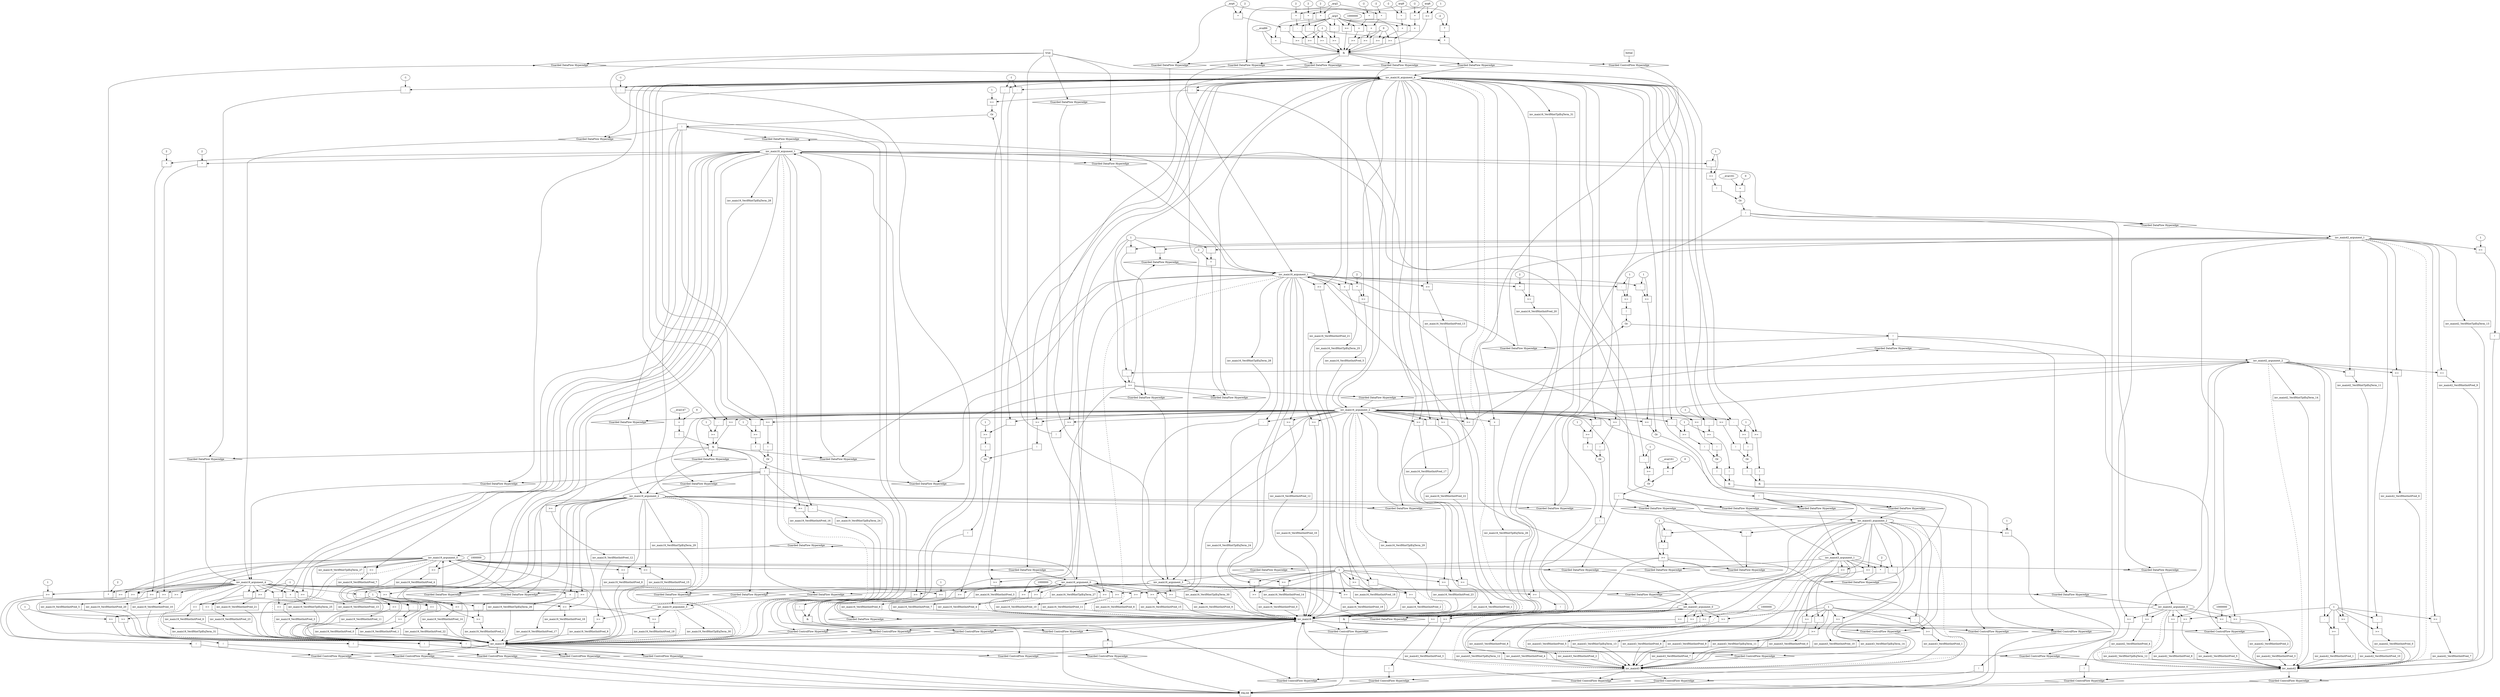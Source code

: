 digraph dag {
inv_main16 [label="inv_main16" shape="rect"];
inv_main19 [label="inv_main19" shape="rect"];
inv_main42 [label="inv_main42" shape="rect"];
inv_main43 [label="inv_main43" shape="rect"];
FALSE [label="FALSE" shape="rect"];
Initial [label="Initial" shape="rect"];
ControlFowHyperEdge_0 [label="Guarded ControlFlow Hyperedge" shape="diamond"];
inv_main16 -> ControlFowHyperEdge_0[label=""]
ControlFowHyperEdge_0 -> inv_main19[label=""]
ControlFowHyperEdge_1 [label="Guarded ControlFlow Hyperedge" shape="diamond"];
inv_main16 -> ControlFowHyperEdge_1[label=""]
ControlFowHyperEdge_1 -> inv_main19[label=""]
ControlFowHyperEdge_2 [label="Guarded ControlFlow Hyperedge" shape="diamond"];
inv_main16 -> ControlFowHyperEdge_2[label=""]
ControlFowHyperEdge_2 -> inv_main19[label=""]
ControlFowHyperEdge_3 [label="Guarded ControlFlow Hyperedge" shape="diamond"];
inv_main19 -> ControlFowHyperEdge_3[label=""]
ControlFowHyperEdge_3 -> inv_main16[label=""]
ControlFowHyperEdge_4 [label="Guarded ControlFlow Hyperedge" shape="diamond"];
inv_main16 -> ControlFowHyperEdge_4[label=""]
ControlFowHyperEdge_4 -> inv_main42[label=""]
ControlFowHyperEdge_5 [label="Guarded ControlFlow Hyperedge" shape="diamond"];
inv_main16 -> ControlFowHyperEdge_5[label=""]
ControlFowHyperEdge_5 -> inv_main43[label=""]
ControlFowHyperEdge_6 [label="Guarded ControlFlow Hyperedge" shape="diamond"];
inv_main19 -> ControlFowHyperEdge_6[label=""]
ControlFowHyperEdge_6 -> inv_main42[label=""]
ControlFowHyperEdge_7 [label="Guarded ControlFlow Hyperedge" shape="diamond"];
inv_main19 -> ControlFowHyperEdge_7[label=""]
ControlFowHyperEdge_7 -> inv_main43[label=""]
ControlFowHyperEdge_8 [label="Guarded ControlFlow Hyperedge" shape="diamond"];
Initial -> ControlFowHyperEdge_8[label=""]
ControlFowHyperEdge_8 -> inv_main16[label=""]
ControlFowHyperEdge_9 [label="Guarded ControlFlow Hyperedge" shape="diamond"];
inv_main42 -> ControlFowHyperEdge_9[label=""]
ControlFowHyperEdge_9 -> inv_main16[label=""]
ControlFowHyperEdge_10 [label="Guarded ControlFlow Hyperedge" shape="diamond"];
inv_main43 -> ControlFowHyperEdge_10[label=""]
ControlFowHyperEdge_10 -> inv_main16[label=""]
ControlFowHyperEdge_11 [label="Guarded ControlFlow Hyperedge" shape="diamond"];
inv_main16 -> ControlFowHyperEdge_11[label=""]
ControlFowHyperEdge_11 -> FALSE[label=""]
ControlFowHyperEdge_12 [label="Guarded ControlFlow Hyperedge" shape="diamond"];
inv_main16 -> ControlFowHyperEdge_12[label=""]
ControlFowHyperEdge_12 -> FALSE[label=""]
ControlFowHyperEdge_13 [label="Guarded ControlFlow Hyperedge" shape="diamond"];
inv_main16 -> ControlFowHyperEdge_13[label=""]
ControlFowHyperEdge_13 -> FALSE[label=""]
ControlFowHyperEdge_14 [label="Guarded ControlFlow Hyperedge" shape="diamond"];
inv_main16 -> ControlFowHyperEdge_14[label=""]
ControlFowHyperEdge_14 -> FALSE[label=""]
ControlFowHyperEdge_15 [label="Guarded ControlFlow Hyperedge" shape="diamond"];
inv_main19 -> ControlFowHyperEdge_15[label=""]
ControlFowHyperEdge_15 -> FALSE[label=""]
ControlFowHyperEdge_16 [label="Guarded ControlFlow Hyperedge" shape="diamond"];
inv_main19 -> ControlFowHyperEdge_16[label=""]
ControlFowHyperEdge_16 -> FALSE[label=""]
ControlFowHyperEdge_17 [label="Guarded ControlFlow Hyperedge" shape="diamond"];
inv_main19 -> ControlFowHyperEdge_17[label=""]
ControlFowHyperEdge_17 -> FALSE[label=""]
ControlFowHyperEdge_18 [label="Guarded ControlFlow Hyperedge" shape="diamond"];
inv_main19 -> ControlFowHyperEdge_18[label=""]
ControlFowHyperEdge_18 -> FALSE[label=""]
ControlFowHyperEdge_19 [label="Guarded ControlFlow Hyperedge" shape="diamond"];
inv_main19 -> ControlFowHyperEdge_19[label=""]
ControlFowHyperEdge_19 -> FALSE[label=""]
ControlFowHyperEdge_20 [label="Guarded ControlFlow Hyperedge" shape="diamond"];
inv_main19 -> ControlFowHyperEdge_20[label=""]
ControlFowHyperEdge_20 -> FALSE[label=""]
ControlFowHyperEdge_21 [label="Guarded ControlFlow Hyperedge" shape="diamond"];
inv_main42 -> ControlFowHyperEdge_21[label=""]
ControlFowHyperEdge_21 -> FALSE[label=""]
ControlFowHyperEdge_22 [label="Guarded ControlFlow Hyperedge" shape="diamond"];
inv_main42 -> ControlFowHyperEdge_22[label=""]
ControlFowHyperEdge_22 -> FALSE[label=""]
ControlFowHyperEdge_23 [label="Guarded ControlFlow Hyperedge" shape="diamond"];
inv_main43 -> ControlFowHyperEdge_23[label=""]
ControlFowHyperEdge_23 -> FALSE[label=""]
ControlFowHyperEdge_24 [label="Guarded ControlFlow Hyperedge" shape="diamond"];
inv_main43 -> ControlFowHyperEdge_24[label=""]
ControlFowHyperEdge_24 -> FALSE[label=""]
inv_main19_argument_0 [label="inv_main19_argument_0" shape="oval"];
inv_main19_argument_0 -> inv_main19[label="" style="dashed"]
inv_main19_argument_1 [label="inv_main19_argument_1" shape="oval"];
inv_main19_argument_1 -> inv_main19[label="" style="dashed"]
inv_main19_argument_2 [label="inv_main19_argument_2" shape="oval"];
inv_main19_argument_2 -> inv_main19[label="" style="dashed"]
inv_main19_argument_3 [label="inv_main19_argument_3" shape="oval"];
inv_main19_argument_3 -> inv_main19[label="" style="dashed"]
inv_main19_argument_4 [label="inv_main19_argument_4" shape="oval"];
inv_main19_argument_4 -> inv_main19[label="" style="dashed"]
inv_main16_argument_0 [label="inv_main16_argument_0" shape="oval"];
inv_main16_argument_0 -> inv_main16[label="" style="dashed"]
inv_main16_argument_1 [label="inv_main16_argument_1" shape="oval"];
inv_main16_argument_1 -> inv_main16[label="" style="dashed"]
inv_main16_argument_2 [label="inv_main16_argument_2" shape="oval"];
inv_main16_argument_2 -> inv_main16[label="" style="dashed"]
inv_main16_argument_3 [label="inv_main16_argument_3" shape="oval"];
inv_main16_argument_3 -> inv_main16[label="" style="dashed"]
inv_main16_argument_4 [label="inv_main16_argument_4" shape="oval"];
inv_main16_argument_4 -> inv_main16[label="" style="dashed"]
inv_main42_argument_0 [label="inv_main42_argument_0" shape="oval"];
inv_main42_argument_0 -> inv_main42[label="" style="dashed"]
inv_main42_argument_1 [label="inv_main42_argument_1" shape="oval"];
inv_main42_argument_1 -> inv_main42[label="" style="dashed"]
inv_main42_argument_2 [label="inv_main42_argument_2" shape="oval"];
inv_main42_argument_2 -> inv_main42[label="" style="dashed"]
inv_main43_argument_0 [label="inv_main43_argument_0" shape="oval"];
inv_main43_argument_0 -> inv_main43[label="" style="dashed"]
inv_main43_argument_1 [label="inv_main43_argument_1" shape="oval"];
inv_main43_argument_1 -> inv_main43[label="" style="dashed"]
inv_main43_argument_2 [label="inv_main43_argument_2" shape="oval"];
inv_main43_argument_2 -> inv_main43[label="" style="dashed"]

xxxinv_main19___inv_main16_0xxxguard_0_node_0 [label="!" shape="rect"];
xxxinv_main19___inv_main16_0xxxguard_0_node_1 [label="Or"];
xxxinv_main19___inv_main16_0xxxguard_0_node_2 [label=">=" shape="rect"];
xxxinv_main19___inv_main16_0xxxguard_0_node_3 [label="-" shape="rect"];
xxxinv_main19___inv_main16_0xxxguard_0_node_6 [label="1"];
xxxinv_main19___inv_main16_0xxxguard_0_node_7 [label="!" shape="rect"];
xxxinv_main19___inv_main16_0xxxguard_0_node_8 [label=">=" shape="rect"];
xxxinv_main19___inv_main16_0xxxguard_0_node_1->xxxinv_main19___inv_main16_0xxxguard_0_node_0
xxxinv_main19___inv_main16_0xxxguard_0_node_2->xxxinv_main19___inv_main16_0xxxguard_0_node_1
xxxinv_main19___inv_main16_0xxxguard_0_node_7->xxxinv_main19___inv_main16_0xxxguard_0_node_1
xxxinv_main19___inv_main16_0xxxguard_0_node_3->xxxinv_main19___inv_main16_0xxxguard_0_node_2
xxxinv_main19___inv_main16_0xxxguard_0_node_6->xxxinv_main19___inv_main16_0xxxguard_0_node_2
inv_main16_argument_2->xxxinv_main19___inv_main16_0xxxguard_0_node_3
inv_main16_argument_4->xxxinv_main19___inv_main16_0xxxguard_0_node_3
xxxinv_main19___inv_main16_0xxxguard_0_node_8->xxxinv_main19___inv_main16_0xxxguard_0_node_7
inv_main16_argument_2->xxxinv_main19___inv_main16_0xxxguard_0_node_8
inv_main16_argument_4->xxxinv_main19___inv_main16_0xxxguard_0_node_8

xxxinv_main19___inv_main16_0xxxguard_0_node_0->ControlFowHyperEdge_0 [label=""];
xxxinv_main19___inv_main16_1xxx_and [label="&" shape="rect"];
xxxinv_main19___inv_main16_1xxxguard_0_node_0 [label="!" shape="rect"];
xxxinv_main19___inv_main16_1xxxguard_0_node_1 [label="=" shape="rect"];
xxxinv_main19___inv_main16_1xxxguard_0_node_2 [label="__eval147"];
xxxinv_main19___inv_main16_1xxxguard_0_node_3 [label="0"];
xxxinv_main19___inv_main16_1xxxguard_0_node_1->xxxinv_main19___inv_main16_1xxxguard_0_node_0
xxxinv_main19___inv_main16_1xxxguard_0_node_2->xxxinv_main19___inv_main16_1xxxguard_0_node_1
xxxinv_main19___inv_main16_1xxxguard_0_node_3->xxxinv_main19___inv_main16_1xxxguard_0_node_1

xxxinv_main19___inv_main16_1xxxguard_0_node_0->xxxinv_main19___inv_main16_1xxx_and [label=""];
xxxinv_main19___inv_main16_1xxxguard1_node_0 [label=">=" shape="rect"];
xxxinv_main19___inv_main16_1xxxguard1_node_1 [label="-" shape="rect"];
xxxinv_main19___inv_main16_1xxxguard1_node_4 [label="1"];
xxxinv_main19___inv_main16_1xxxguard1_node_1->xxxinv_main19___inv_main16_1xxxguard1_node_0
xxxinv_main19___inv_main16_1xxxguard1_node_4->xxxinv_main19___inv_main16_1xxxguard1_node_0
inv_main16_argument_2->xxxinv_main19___inv_main16_1xxxguard1_node_1
inv_main16_argument_4->xxxinv_main19___inv_main16_1xxxguard1_node_1

xxxinv_main19___inv_main16_1xxxguard1_node_0->xxxinv_main19___inv_main16_1xxx_and [label=""];
xxxinv_main19___inv_main16_1xxxguard2_node_0 [label=">=" shape="rect"];
inv_main16_argument_2->xxxinv_main19___inv_main16_1xxxguard2_node_0
inv_main16_argument_4->xxxinv_main19___inv_main16_1xxxguard2_node_0

xxxinv_main19___inv_main16_1xxxguard2_node_0->xxxinv_main19___inv_main16_1xxx_and [label=""];
xxxinv_main19___inv_main16_1xxx_and->ControlFowHyperEdge_1 [label=""];
xxxinv_main19___inv_main16_1xxxdataFlow_0_node_0 [label="-" shape="rect"];
xxxinv_main19___inv_main16_1xxxdataFlow_0_node_2 [label="-1"];
inv_main16_argument_4->xxxinv_main19___inv_main16_1xxxdataFlow_0_node_0
xxxinv_main19___inv_main16_1xxxdataFlow_0_node_2->xxxinv_main19___inv_main16_1xxxdataFlow_0_node_0

xxxinv_main19___inv_main16_1xxxdataFlow_0_node_0->DataFowHyperEdge_1_inv_main19_argument_4 [label=""];
xxxinv_main19___inv_main16_2xxxguard_0_node_0 [label="!" shape="rect"];
xxxinv_main19___inv_main16_2xxxguard_0_node_1 [label="Or"];
xxxinv_main19___inv_main16_2xxxguard_0_node_2 [label="!" shape="rect"];
xxxinv_main19___inv_main16_2xxxguard_0_node_3 [label=">=" shape="rect"];
xxxinv_main19___inv_main16_2xxxguard_0_node_4 [label="-" shape="rect"];
xxxinv_main19___inv_main16_2xxxguard_0_node_7 [label="1"];
xxxinv_main19___inv_main16_2xxxguard_0_node_8 [label="!" shape="rect"];
xxxinv_main19___inv_main16_2xxxguard_0_node_9 [label=">=" shape="rect"];
xxxinv_main19___inv_main16_2xxxguard_0_node_1->xxxinv_main19___inv_main16_2xxxguard_0_node_0
xxxinv_main19___inv_main16_2xxxguard_0_node_2->xxxinv_main19___inv_main16_2xxxguard_0_node_1
xxxinv_main19___inv_main16_2xxxguard_0_node_8->xxxinv_main19___inv_main16_2xxxguard_0_node_1
xxxinv_main19___inv_main16_2xxxguard_0_node_3->xxxinv_main19___inv_main16_2xxxguard_0_node_2
xxxinv_main19___inv_main16_2xxxguard_0_node_4->xxxinv_main19___inv_main16_2xxxguard_0_node_3
xxxinv_main19___inv_main16_2xxxguard_0_node_7->xxxinv_main19___inv_main16_2xxxguard_0_node_3
inv_main16_argument_2->xxxinv_main19___inv_main16_2xxxguard_0_node_4
inv_main16_argument_4->xxxinv_main19___inv_main16_2xxxguard_0_node_4
xxxinv_main19___inv_main16_2xxxguard_0_node_9->xxxinv_main19___inv_main16_2xxxguard_0_node_8
inv_main16_argument_2->xxxinv_main19___inv_main16_2xxxguard_0_node_9
inv_main16_argument_4->xxxinv_main19___inv_main16_2xxxguard_0_node_9

xxxinv_main19___inv_main16_2xxxguard_0_node_0->ControlFowHyperEdge_2 [label=""];
true_3 [label="true" shape="rect"];
true_3->ControlFowHyperEdge_3 [label=""];
xxxinv_main16___inv_main19_3xxxdataFlow_0_node_0 [label="*" shape="rect"];
xxxinv_main16___inv_main19_3xxxdataFlow_0_node_1 [label="2"];
xxxinv_main16___inv_main19_3xxxdataFlow_0_node_1->xxxinv_main16___inv_main19_3xxxdataFlow_0_node_0
inv_main19_argument_4->xxxinv_main16___inv_main19_3xxxdataFlow_0_node_0

xxxinv_main16___inv_main19_3xxxdataFlow_0_node_0->DataFowHyperEdge_3_inv_main16_argument_4 [label=""];
xxxinv_main42___inv_main16_4xxxguard_0_node_0 [label="!" shape="rect"];
xxxinv_main42___inv_main16_4xxxguard_0_node_1 [label="Or"];
xxxinv_main42___inv_main16_4xxxguard_0_node_2 [label="!" shape="rect"];
xxxinv_main42___inv_main16_4xxxguard_0_node_3 [label=">=" shape="rect"];
xxxinv_main42___inv_main16_4xxxguard_0_node_4 [label="-" shape="rect"];
xxxinv_main42___inv_main16_4xxxguard_0_node_6 [label="1"];
xxxinv_main42___inv_main16_4xxxguard_0_node_8 [label=">=" shape="rect"];
xxxinv_main42___inv_main16_4xxxguard_0_node_1->xxxinv_main42___inv_main16_4xxxguard_0_node_0
xxxinv_main42___inv_main16_4xxxguard_0_node_2->xxxinv_main42___inv_main16_4xxxguard_0_node_1
xxxinv_main42___inv_main16_4xxxguard_0_node_8->xxxinv_main42___inv_main16_4xxxguard_0_node_1
xxxinv_main42___inv_main16_4xxxguard_0_node_3->xxxinv_main42___inv_main16_4xxxguard_0_node_2
xxxinv_main42___inv_main16_4xxxguard_0_node_4->xxxinv_main42___inv_main16_4xxxguard_0_node_3
xxxinv_main42___inv_main16_4xxxguard_0_node_6->xxxinv_main42___inv_main16_4xxxguard_0_node_3
inv_main16_argument_1->xxxinv_main42___inv_main16_4xxxguard_0_node_4
xxxinv_main42___inv_main16_4xxxguard_0_node_6->xxxinv_main42___inv_main16_4xxxguard_0_node_4
inv_main16_argument_2->xxxinv_main42___inv_main16_4xxxguard_0_node_8
inv_main16_argument_4->xxxinv_main42___inv_main16_4xxxguard_0_node_8

xxxinv_main42___inv_main16_4xxxguard_0_node_0->ControlFowHyperEdge_4 [label=""];
xxxinv_main43___inv_main16_5xxxguard_0_node_0 [label="!" shape="rect"];
xxxinv_main43___inv_main16_5xxxguard_0_node_1 [label="Or"];
xxxinv_main43___inv_main16_5xxxguard_0_node_2 [label=">=" shape="rect"];
xxxinv_main43___inv_main16_5xxxguard_0_node_3 [label="-" shape="rect"];
xxxinv_main43___inv_main16_5xxxguard_0_node_5 [label="1"];
xxxinv_main43___inv_main16_5xxxguard_0_node_7 [label=">=" shape="rect"];
xxxinv_main43___inv_main16_5xxxguard_0_node_1->xxxinv_main43___inv_main16_5xxxguard_0_node_0
xxxinv_main43___inv_main16_5xxxguard_0_node_2->xxxinv_main43___inv_main16_5xxxguard_0_node_1
xxxinv_main43___inv_main16_5xxxguard_0_node_7->xxxinv_main43___inv_main16_5xxxguard_0_node_1
xxxinv_main43___inv_main16_5xxxguard_0_node_3->xxxinv_main43___inv_main16_5xxxguard_0_node_2
xxxinv_main43___inv_main16_5xxxguard_0_node_5->xxxinv_main43___inv_main16_5xxxguard_0_node_2
inv_main16_argument_1->xxxinv_main43___inv_main16_5xxxguard_0_node_3
xxxinv_main43___inv_main16_5xxxguard_0_node_5->xxxinv_main43___inv_main16_5xxxguard_0_node_3
inv_main16_argument_2->xxxinv_main43___inv_main16_5xxxguard_0_node_7
inv_main16_argument_4->xxxinv_main43___inv_main16_5xxxguard_0_node_7

xxxinv_main43___inv_main16_5xxxguard_0_node_0->ControlFowHyperEdge_5 [label=""];
xxxinv_main42___inv_main19_6xxxguard_0_node_0 [label="!" shape="rect"];
xxxinv_main42___inv_main19_6xxxguard_0_node_1 [label="Or"];
xxxinv_main42___inv_main19_6xxxguard_0_node_2 [label="!" shape="rect"];
xxxinv_main42___inv_main19_6xxxguard_0_node_3 [label=">=" shape="rect"];
xxxinv_main42___inv_main19_6xxxguard_0_node_4 [label="-" shape="rect"];
xxxinv_main42___inv_main19_6xxxguard_0_node_6 [label="1"];
xxxinv_main42___inv_main19_6xxxguard_0_node_8 [label="=" shape="rect"];
xxxinv_main42___inv_main19_6xxxguard_0_node_9 [label="__eval161"];
xxxinv_main42___inv_main19_6xxxguard_0_node_10 [label="0"];
xxxinv_main42___inv_main19_6xxxguard_0_node_1->xxxinv_main42___inv_main19_6xxxguard_0_node_0
xxxinv_main42___inv_main19_6xxxguard_0_node_2->xxxinv_main42___inv_main19_6xxxguard_0_node_1
xxxinv_main42___inv_main19_6xxxguard_0_node_8->xxxinv_main42___inv_main19_6xxxguard_0_node_1
xxxinv_main42___inv_main19_6xxxguard_0_node_3->xxxinv_main42___inv_main19_6xxxguard_0_node_2
xxxinv_main42___inv_main19_6xxxguard_0_node_4->xxxinv_main42___inv_main19_6xxxguard_0_node_3
xxxinv_main42___inv_main19_6xxxguard_0_node_6->xxxinv_main42___inv_main19_6xxxguard_0_node_3
inv_main19_argument_1->xxxinv_main42___inv_main19_6xxxguard_0_node_4
xxxinv_main42___inv_main19_6xxxguard_0_node_6->xxxinv_main42___inv_main19_6xxxguard_0_node_4
xxxinv_main42___inv_main19_6xxxguard_0_node_9->xxxinv_main42___inv_main19_6xxxguard_0_node_8
xxxinv_main42___inv_main19_6xxxguard_0_node_10->xxxinv_main42___inv_main19_6xxxguard_0_node_8

xxxinv_main42___inv_main19_6xxxguard_0_node_0->ControlFowHyperEdge_6 [label=""];
xxxinv_main43___inv_main19_7xxxguard_0_node_0 [label="!" shape="rect"];
xxxinv_main43___inv_main19_7xxxguard_0_node_1 [label="Or"];
xxxinv_main43___inv_main19_7xxxguard_0_node_2 [label=">=" shape="rect"];
xxxinv_main43___inv_main19_7xxxguard_0_node_3 [label="-" shape="rect"];
xxxinv_main43___inv_main19_7xxxguard_0_node_5 [label="1"];
xxxinv_main43___inv_main19_7xxxguard_0_node_7 [label="=" shape="rect"];
xxxinv_main43___inv_main19_7xxxguard_0_node_8 [label="__eval161"];
xxxinv_main43___inv_main19_7xxxguard_0_node_9 [label="0"];
xxxinv_main43___inv_main19_7xxxguard_0_node_1->xxxinv_main43___inv_main19_7xxxguard_0_node_0
xxxinv_main43___inv_main19_7xxxguard_0_node_2->xxxinv_main43___inv_main19_7xxxguard_0_node_1
xxxinv_main43___inv_main19_7xxxguard_0_node_7->xxxinv_main43___inv_main19_7xxxguard_0_node_1
xxxinv_main43___inv_main19_7xxxguard_0_node_3->xxxinv_main43___inv_main19_7xxxguard_0_node_2
xxxinv_main43___inv_main19_7xxxguard_0_node_5->xxxinv_main43___inv_main19_7xxxguard_0_node_2
inv_main19_argument_1->xxxinv_main43___inv_main19_7xxxguard_0_node_3
xxxinv_main43___inv_main19_7xxxguard_0_node_5->xxxinv_main43___inv_main19_7xxxguard_0_node_3
xxxinv_main43___inv_main19_7xxxguard_0_node_8->xxxinv_main43___inv_main19_7xxxguard_0_node_7
xxxinv_main43___inv_main19_7xxxguard_0_node_9->xxxinv_main43___inv_main19_7xxxguard_0_node_7

xxxinv_main43___inv_main19_7xxxguard_0_node_0->ControlFowHyperEdge_7 [label=""];
xxxinv_main16___Initial_8xxx_and [label="&" shape="rect"];
xxxinv_main16___Initial_8xxxguard3_node_0 [label=">=" shape="rect"];
xxxinv_main16___Initial_8xxxguard3_node_1 [label="-" shape="rect"];
xxxinv_main16___Initial_8xxxguard3_node_2 [label="*" shape="rect"];
xxxinv_main16___Initial_8xxxguard3_node_3 [label="2"];
xxxinv_main16___Initial_8xxxguard3_node_1->xxxinv_main16___Initial_8xxxguard3_node_0
xxxinv_main16___Initial_8xxxdataFlow3_node_1->xxxinv_main16___Initial_8xxxguard3_node_0
xxxinv_main16___Initial_8xxxguard3_node_2->xxxinv_main16___Initial_8xxxguard3_node_1
xxxinv_main16___Initial_8xxxdataFlow1_node_0->xxxinv_main16___Initial_8xxxguard3_node_1
xxxinv_main16___Initial_8xxxguard3_node_3->xxxinv_main16___Initial_8xxxguard3_node_2
xxxinv_main16___Initial_8xxxdataFlow4_node_0->xxxinv_main16___Initial_8xxxguard3_node_2

xxxinv_main16___Initial_8xxxguard3_node_0->xxxinv_main16___Initial_8xxx_and [label=""];
xxxinv_main16___Initial_8xxxguard5_node_0 [label=">=" shape="rect"];
xxxinv_main16___Initial_8xxxguard5_node_1 [label="+" shape="rect"];
xxxinv_main16___Initial_8xxxguard5_node_2 [label="*" shape="rect"];
xxxinv_main16___Initial_8xxxguard5_node_3 [label="-2"];
xxxinv_main16___Initial_8xxxguard5_node_1->xxxinv_main16___Initial_8xxxguard5_node_0
xxxinv_main16___Initial_8xxxguard1_node_6->xxxinv_main16___Initial_8xxxguard5_node_0
xxxinv_main16___Initial_8xxxguard5_node_2->xxxinv_main16___Initial_8xxxguard5_node_1
xxxinv_main16___Initial_8xxxdataFlow1_node_0->xxxinv_main16___Initial_8xxxguard5_node_1
xxxinv_main16___Initial_8xxxguard5_node_3->xxxinv_main16___Initial_8xxxguard5_node_2
xxxinv_main16___Initial_8xxxdataFlow3_node_4->xxxinv_main16___Initial_8xxxguard5_node_2

xxxinv_main16___Initial_8xxxguard5_node_0->xxxinv_main16___Initial_8xxx_and [label=""];
xxxinv_main16___Initial_8xxxguard7_node_0 [label=">=" shape="rect"];
xxxinv_main16___Initial_8xxxguard7_node_1 [label="-" shape="rect"];
xxxinv_main16___Initial_8xxxguard7_node_2 [label="*" shape="rect"];
xxxinv_main16___Initial_8xxxguard7_node_3 [label="2"];
xxxinv_main16___Initial_8xxxguard7_node_1->xxxinv_main16___Initial_8xxxguard7_node_0
xxxinv_main16___Initial_8xxxdataFlow3_node_1->xxxinv_main16___Initial_8xxxguard7_node_0
xxxinv_main16___Initial_8xxxguard7_node_2->xxxinv_main16___Initial_8xxxguard7_node_1
xxxinv_main16___Initial_8xxxdataFlow1_node_0->xxxinv_main16___Initial_8xxxguard7_node_1
xxxinv_main16___Initial_8xxxguard7_node_3->xxxinv_main16___Initial_8xxxguard7_node_2
xxxinv_main16___Initial_8xxxdataFlow3_node_4->xxxinv_main16___Initial_8xxxguard7_node_2

xxxinv_main16___Initial_8xxxguard7_node_0->xxxinv_main16___Initial_8xxx_and [label=""];
xxxinv_main16___Initial_8xxxguard2_node_0 [label=">=" shape="rect"];
xxxinv_main16___Initial_8xxxguard2_node_1 [label="-" shape="rect"];
xxxinv_main16___Initial_8xxxguard2_node_2 [label="*" shape="rect"];
xxxinv_main16___Initial_8xxxguard2_node_3 [label="2"];
xxxinv_main16___Initial_8xxxdataFlow3_node_1 [label="-1"];
xxxinv_main16___Initial_8xxxguard2_node_1->xxxinv_main16___Initial_8xxxguard2_node_0
xxxinv_main16___Initial_8xxxdataFlow3_node_1->xxxinv_main16___Initial_8xxxguard2_node_0
xxxinv_main16___Initial_8xxxguard2_node_2->xxxinv_main16___Initial_8xxxguard2_node_1
xxxinv_main16___Initial_8xxxdataFlow1_node_0->xxxinv_main16___Initial_8xxxguard2_node_1
xxxinv_main16___Initial_8xxxguard2_node_3->xxxinv_main16___Initial_8xxxguard2_node_2
xxxinv_main16___Initial_8xxxdataFlow_0_node_0->xxxinv_main16___Initial_8xxxguard2_node_2

xxxinv_main16___Initial_8xxxguard2_node_0->xxxinv_main16___Initial_8xxx_and [label=""];
xxxinv_main16___Initial_8xxxguard_0_node_0 [label=">=" shape="rect"];
xxxinv_main16___Initial_8xxxguard_0_node_1 [label="1000000"];
xxxinv_main16___Initial_8xxxguard_0_node_1->xxxinv_main16___Initial_8xxxguard_0_node_0
xxxinv_main16___Initial_8xxxdataFlow1_node_0->xxxinv_main16___Initial_8xxxguard_0_node_0

xxxinv_main16___Initial_8xxxguard_0_node_0->xxxinv_main16___Initial_8xxx_and [label=""];
xxxinv_main16___Initial_8xxxguard6_node_0 [label=">=" shape="rect"];
xxxinv_main16___Initial_8xxxguard6_node_1 [label="-" shape="rect"];
xxxinv_main16___Initial_8xxxguard6_node_2 [label="*" shape="rect"];
xxxinv_main16___Initial_8xxxguard6_node_3 [label="2"];
xxxinv_main16___Initial_8xxxguard6_node_1->xxxinv_main16___Initial_8xxxguard6_node_0
xxxinv_main16___Initial_8xxxdataFlow3_node_1->xxxinv_main16___Initial_8xxxguard6_node_0
xxxinv_main16___Initial_8xxxguard6_node_2->xxxinv_main16___Initial_8xxxguard6_node_1
xxxinv_main16___Initial_8xxxdataFlow1_node_0->xxxinv_main16___Initial_8xxxguard6_node_1
xxxinv_main16___Initial_8xxxguard6_node_3->xxxinv_main16___Initial_8xxxguard6_node_2
xxxinv_main16___Initial_8xxxguard4_node_1->xxxinv_main16___Initial_8xxxguard6_node_2

xxxinv_main16___Initial_8xxxguard6_node_0->xxxinv_main16___Initial_8xxx_and [label=""];
xxxinv_main16___Initial_8xxxguard1_node_0 [label=">=" shape="rect"];
xxxinv_main16___Initial_8xxxguard1_node_1 [label="+" shape="rect"];
xxxinv_main16___Initial_8xxxguard1_node_2 [label="*" shape="rect"];
xxxinv_main16___Initial_8xxxguard1_node_3 [label="-2"];
xxxinv_main16___Initial_8xxxguard1_node_6 [label="0"];
xxxinv_main16___Initial_8xxxguard1_node_1->xxxinv_main16___Initial_8xxxguard1_node_0
xxxinv_main16___Initial_8xxxguard1_node_6->xxxinv_main16___Initial_8xxxguard1_node_0
xxxinv_main16___Initial_8xxxguard1_node_2->xxxinv_main16___Initial_8xxxguard1_node_1
xxxinv_main16___Initial_8xxxdataFlow1_node_0->xxxinv_main16___Initial_8xxxguard1_node_1
xxxinv_main16___Initial_8xxxguard1_node_3->xxxinv_main16___Initial_8xxxguard1_node_2
xxxinv_main16___Initial_8xxxdataFlow_0_node_0->xxxinv_main16___Initial_8xxxguard1_node_2

xxxinv_main16___Initial_8xxxguard1_node_0->xxxinv_main16___Initial_8xxx_and [label=""];
xxxinv_main16___Initial_8xxxguard4_node_0 [label=">=" shape="rect"];
xxxinv_main16___Initial_8xxxguard4_node_1 [label="arg6"];
xxxinv_main16___Initial_8xxxguard4_node_2 [label="1"];
xxxinv_main16___Initial_8xxxguard4_node_1->xxxinv_main16___Initial_8xxxguard4_node_0
xxxinv_main16___Initial_8xxxguard4_node_2->xxxinv_main16___Initial_8xxxguard4_node_0

xxxinv_main16___Initial_8xxxguard4_node_0->xxxinv_main16___Initial_8xxx_and [label=""];
xxxinv_main16___Initial_8xxxguard9_node_0 [label=">=" shape="rect"];
xxxinv_main16___Initial_8xxxguard9_node_1 [label="+" shape="rect"];
xxxinv_main16___Initial_8xxxguard9_node_2 [label="*" shape="rect"];
xxxinv_main16___Initial_8xxxguard9_node_3 [label="-2"];
xxxinv_main16___Initial_8xxxguard9_node_1->xxxinv_main16___Initial_8xxxguard9_node_0
xxxinv_main16___Initial_8xxxguard1_node_6->xxxinv_main16___Initial_8xxxguard9_node_0
xxxinv_main16___Initial_8xxxguard9_node_2->xxxinv_main16___Initial_8xxxguard9_node_1
xxxinv_main16___Initial_8xxxdataFlow1_node_0->xxxinv_main16___Initial_8xxxguard9_node_1
xxxinv_main16___Initial_8xxxguard9_node_3->xxxinv_main16___Initial_8xxxguard9_node_2
xxxinv_main16___Initial_8xxxguard4_node_1->xxxinv_main16___Initial_8xxxguard9_node_2

xxxinv_main16___Initial_8xxxguard9_node_0->xxxinv_main16___Initial_8xxx_and [label=""];
xxxinv_main16___Initial_8xxxguard8_node_0 [label="=" shape="rect"];
xxxinv_main16___Initial_8xxxdataFlow2_node_0->xxxinv_main16___Initial_8xxxguard8_node_0
xxxinv_main16___Initial_8xxxdataFlow1_node_0->xxxinv_main16___Initial_8xxxguard8_node_0

xxxinv_main16___Initial_8xxxguard8_node_0->xxxinv_main16___Initial_8xxx_and [label=""];
xxxinv_main16___Initial_8xxxguard10_node_0 [label=">=" shape="rect"];
xxxinv_main16___Initial_8xxxguard10_node_1 [label="+" shape="rect"];
xxxinv_main16___Initial_8xxxguard10_node_2 [label="*" shape="rect"];
xxxinv_main16___Initial_8xxxguard10_node_3 [label="-2"];
xxxinv_main16___Initial_8xxxguard10_node_1->xxxinv_main16___Initial_8xxxguard10_node_0
xxxinv_main16___Initial_8xxxguard1_node_6->xxxinv_main16___Initial_8xxxguard10_node_0
xxxinv_main16___Initial_8xxxguard10_node_2->xxxinv_main16___Initial_8xxxguard10_node_1
xxxinv_main16___Initial_8xxxdataFlow1_node_0->xxxinv_main16___Initial_8xxxguard10_node_1
xxxinv_main16___Initial_8xxxguard10_node_3->xxxinv_main16___Initial_8xxxguard10_node_2
xxxinv_main16___Initial_8xxxdataFlow4_node_0->xxxinv_main16___Initial_8xxxguard10_node_2

xxxinv_main16___Initial_8xxxguard10_node_0->xxxinv_main16___Initial_8xxx_and [label=""];
xxxinv_main16___Initial_8xxx_and->ControlFowHyperEdge_8 [label=""];
xxxinv_main16___Initial_8xxxdataFlow_0_node_0 [label="_arg2"];

xxxinv_main16___Initial_8xxxdataFlow_0_node_0->DataFowHyperEdge_8_inv_main16_argument_1 [label=""];
xxxinv_main16___Initial_8xxxdataFlow1_node_0 [label="_arg3"];

xxxinv_main16___Initial_8xxxdataFlow1_node_0->DataFowHyperEdge_8_inv_main16_argument_2 [label=""];
xxxinv_main16___Initial_8xxxdataFlow2_node_0 [label="___eval89"];

xxxinv_main16___Initial_8xxxdataFlow2_node_0->DataFowHyperEdge_8_inv_main16_argument_0 [label=""];
xxxinv_main16___Initial_8xxxdataFlow3_node_0 [label="*" shape="rect"];
xxxinv_main16___Initial_8xxxdataFlow3_node_1 [label="-1"];
xxxinv_main16___Initial_8xxxdataFlow3_node_2 [label="*" shape="rect"];
xxxinv_main16___Initial_8xxxdataFlow3_node_3 [label="-2"];
xxxinv_main16___Initial_8xxxdataFlow3_node_4 [label="arg9"];
xxxinv_main16___Initial_8xxxdataFlow3_node_1->xxxinv_main16___Initial_8xxxdataFlow3_node_0
xxxinv_main16___Initial_8xxxdataFlow3_node_2->xxxinv_main16___Initial_8xxxdataFlow3_node_0
xxxinv_main16___Initial_8xxxdataFlow3_node_4->xxxinv_main16___Initial_8xxxdataFlow3_node_2
xxxinv_main16___Initial_8xxxdataFlow3_node_3->xxxinv_main16___Initial_8xxxdataFlow3_node_2

xxxinv_main16___Initial_8xxxdataFlow3_node_0->DataFowHyperEdge_8_inv_main16_argument_4 [label=""];
xxxinv_main16___Initial_8xxxdataFlow4_node_0 [label="_arg4"];

xxxinv_main16___Initial_8xxxdataFlow4_node_0->DataFowHyperEdge_8_inv_main16_argument_3 [label=""];
xxxinv_main16___inv_main42_9xxxguard_0_node_0 [label=">=" shape="rect"];
xxxinv_main16___inv_main42_9xxxguard_0_node_1 [label="-" shape="rect"];
xxxinv_main16___inv_main42_9xxxguard_0_node_1->xxxinv_main16___inv_main42_9xxxguard_0_node_0
xxxinv_main16___inv_main42_9xxxdataFlow_0_node_2->xxxinv_main16___inv_main42_9xxxguard_0_node_0
inv_main42_argument_2->xxxinv_main16___inv_main42_9xxxguard_0_node_1
xxxinv_main16___inv_main42_9xxxdataFlow_0_node_2->xxxinv_main16___inv_main42_9xxxguard_0_node_1

xxxinv_main16___inv_main42_9xxxguard_0_node_0->ControlFowHyperEdge_9 [label=""];
xxxinv_main16___inv_main42_9xxxdataFlow_0_node_0 [label="-" shape="rect"];
xxxinv_main16___inv_main42_9xxxdataFlow_0_node_2 [label="1"];
inv_main42_argument_1->xxxinv_main16___inv_main42_9xxxdataFlow_0_node_0
xxxinv_main16___inv_main42_9xxxdataFlow_0_node_2->xxxinv_main16___inv_main42_9xxxdataFlow_0_node_0

xxxinv_main16___inv_main42_9xxxdataFlow_0_node_0->DataFowHyperEdge_9_inv_main16_argument_1 [label=""];
xxxinv_main16___inv_main42_9xxxdataFlow1_node_0 [label="-" shape="rect"];
inv_main42_argument_1->xxxinv_main16___inv_main42_9xxxdataFlow1_node_0
xxxinv_main16___inv_main42_9xxxdataFlow_0_node_2->xxxinv_main16___inv_main42_9xxxdataFlow1_node_0

xxxinv_main16___inv_main42_9xxxdataFlow1_node_0->DataFowHyperEdge_9_inv_main16_argument_3 [label=""];
xxxinv_main16___inv_main42_9xxxdataFlow2_node_0 [label="*" shape="rect"];
xxxinv_main16___inv_main42_9xxxdataFlow2_node_1 [label="2"];
xxxinv_main16___inv_main42_9xxxdataFlow2_node_2 [label="-" shape="rect"];
xxxinv_main16___inv_main42_9xxxdataFlow2_node_1->xxxinv_main16___inv_main42_9xxxdataFlow2_node_0
xxxinv_main16___inv_main42_9xxxdataFlow2_node_2->xxxinv_main16___inv_main42_9xxxdataFlow2_node_0
inv_main42_argument_1->xxxinv_main16___inv_main42_9xxxdataFlow2_node_2
xxxinv_main16___inv_main42_9xxxdataFlow_0_node_2->xxxinv_main16___inv_main42_9xxxdataFlow2_node_2

xxxinv_main16___inv_main42_9xxxdataFlow2_node_0->DataFowHyperEdge_9_inv_main16_argument_4 [label=""];
xxxinv_main16___inv_main43_10xxxguard_0_node_0 [label=">=" shape="rect"];
xxxinv_main16___inv_main43_10xxxguard_0_node_1 [label="-" shape="rect"];
xxxinv_main16___inv_main43_10xxxguard_0_node_2 [label="-" shape="rect"];
xxxinv_main16___inv_main43_10xxxguard_0_node_1->xxxinv_main16___inv_main43_10xxxguard_0_node_0
xxxinv_main16___inv_main43_10xxxdataFlow1_node_2->xxxinv_main16___inv_main43_10xxxguard_0_node_0
xxxinv_main16___inv_main43_10xxxguard_0_node_2->xxxinv_main16___inv_main43_10xxxguard_0_node_1
xxxinv_main16___inv_main43_10xxxdataFlow1_node_2->xxxinv_main16___inv_main43_10xxxguard_0_node_1
inv_main43_argument_2->xxxinv_main16___inv_main43_10xxxguard_0_node_2
xxxinv_main16___inv_main43_10xxxdataFlow1_node_2->xxxinv_main16___inv_main43_10xxxguard_0_node_2

xxxinv_main16___inv_main43_10xxxguard_0_node_0->ControlFowHyperEdge_10 [label=""];

inv_main43_argument_1->DataFowHyperEdge_10_inv_main16_argument_1 [label=""];
xxxinv_main16___inv_main43_10xxxdataFlow1_node_0 [label="-" shape="rect"];
xxxinv_main16___inv_main43_10xxxdataFlow1_node_2 [label="1"];
inv_main43_argument_2->xxxinv_main16___inv_main43_10xxxdataFlow1_node_0
xxxinv_main16___inv_main43_10xxxdataFlow1_node_2->xxxinv_main16___inv_main43_10xxxdataFlow1_node_0

xxxinv_main16___inv_main43_10xxxdataFlow1_node_0->DataFowHyperEdge_10_inv_main16_argument_2 [label=""];
xxxinv_main16___inv_main43_10xxxdataFlow2_node_0 [label="*" shape="rect"];
xxxinv_main16___inv_main43_10xxxdataFlow2_node_1 [label="2"];
xxxinv_main16___inv_main43_10xxxdataFlow2_node_1->xxxinv_main16___inv_main43_10xxxdataFlow2_node_0
inv_main43_argument_1->xxxinv_main16___inv_main43_10xxxdataFlow2_node_0

xxxinv_main16___inv_main43_10xxxdataFlow2_node_0->DataFowHyperEdge_10_inv_main16_argument_4 [label=""];
xxxFALSE___inv_main16_11xxx_and [label="&" shape="rect"];
xxxFALSE___inv_main16_11xxxguard_0_node_0 [label="!" shape="rect"];
xxxFALSE___inv_main16_11xxxguard_0_node_1 [label=">=" shape="rect"];
xxxFALSE___inv_main16_11xxxguard_0_node_3 [label="1"];
xxxFALSE___inv_main16_11xxxguard_0_node_1->xxxFALSE___inv_main16_11xxxguard_0_node_0
inv_main16_argument_4->xxxFALSE___inv_main16_11xxxguard_0_node_1
xxxFALSE___inv_main16_11xxxguard_0_node_3->xxxFALSE___inv_main16_11xxxguard_0_node_1

xxxFALSE___inv_main16_11xxxguard_0_node_0->xxxFALSE___inv_main16_11xxx_and [label=""];
xxxFALSE___inv_main16_11xxxguard1_node_0 [label="!" shape="rect"];
xxxFALSE___inv_main16_11xxxguard1_node_1 [label="Or"];
xxxFALSE___inv_main16_11xxxguard1_node_2 [label="!" shape="rect"];
xxxFALSE___inv_main16_11xxxguard1_node_3 [label=">=" shape="rect"];
xxxFALSE___inv_main16_11xxxguard1_node_4 [label="-" shape="rect"];
xxxFALSE___inv_main16_11xxxguard1_node_8 [label="!" shape="rect"];
xxxFALSE___inv_main16_11xxxguard1_node_9 [label=">=" shape="rect"];
xxxFALSE___inv_main16_11xxxguard1_node_1->xxxFALSE___inv_main16_11xxxguard1_node_0
xxxFALSE___inv_main16_11xxxguard1_node_2->xxxFALSE___inv_main16_11xxxguard1_node_1
xxxFALSE___inv_main16_11xxxguard1_node_8->xxxFALSE___inv_main16_11xxxguard1_node_1
xxxFALSE___inv_main16_11xxxguard1_node_3->xxxFALSE___inv_main16_11xxxguard1_node_2
xxxFALSE___inv_main16_11xxxguard1_node_4->xxxFALSE___inv_main16_11xxxguard1_node_3
xxxFALSE___inv_main16_11xxxguard_0_node_3->xxxFALSE___inv_main16_11xxxguard1_node_3
inv_main16_argument_2->xxxFALSE___inv_main16_11xxxguard1_node_4
inv_main16_argument_4->xxxFALSE___inv_main16_11xxxguard1_node_4
xxxFALSE___inv_main16_11xxxguard1_node_9->xxxFALSE___inv_main16_11xxxguard1_node_8
inv_main16_argument_2->xxxFALSE___inv_main16_11xxxguard1_node_9
inv_main16_argument_4->xxxFALSE___inv_main16_11xxxguard1_node_9

xxxFALSE___inv_main16_11xxxguard1_node_0->xxxFALSE___inv_main16_11xxx_and [label=""];
xxxFALSE___inv_main16_11xxx_and->ControlFowHyperEdge_11 [label=""];
xxxFALSE___inv_main16_12xxx_and [label="&" shape="rect"];
xxxFALSE___inv_main16_12xxxguard_0_node_0 [label="!" shape="rect"];
xxxFALSE___inv_main16_12xxxguard_0_node_1 [label=">=" shape="rect"];
xxxFALSE___inv_main16_12xxxguard_0_node_1->xxxFALSE___inv_main16_12xxxguard_0_node_0
inv_main16_argument_0->xxxFALSE___inv_main16_12xxxguard_0_node_1
inv_main16_argument_4->xxxFALSE___inv_main16_12xxxguard_0_node_1

xxxFALSE___inv_main16_12xxxguard_0_node_0->xxxFALSE___inv_main16_12xxx_and [label=""];
xxxFALSE___inv_main16_12xxxguard1_node_0 [label="!" shape="rect"];
xxxFALSE___inv_main16_12xxxguard1_node_1 [label="Or"];
xxxFALSE___inv_main16_12xxxguard1_node_2 [label="!" shape="rect"];
xxxFALSE___inv_main16_12xxxguard1_node_3 [label=">=" shape="rect"];
xxxFALSE___inv_main16_12xxxguard1_node_4 [label="-" shape="rect"];
xxxFALSE___inv_main16_12xxxguard1_node_7 [label="1"];
xxxFALSE___inv_main16_12xxxguard1_node_8 [label="!" shape="rect"];
xxxFALSE___inv_main16_12xxxguard1_node_9 [label=">=" shape="rect"];
xxxFALSE___inv_main16_12xxxguard1_node_1->xxxFALSE___inv_main16_12xxxguard1_node_0
xxxFALSE___inv_main16_12xxxguard1_node_2->xxxFALSE___inv_main16_12xxxguard1_node_1
xxxFALSE___inv_main16_12xxxguard1_node_8->xxxFALSE___inv_main16_12xxxguard1_node_1
xxxFALSE___inv_main16_12xxxguard1_node_3->xxxFALSE___inv_main16_12xxxguard1_node_2
xxxFALSE___inv_main16_12xxxguard1_node_4->xxxFALSE___inv_main16_12xxxguard1_node_3
xxxFALSE___inv_main16_12xxxguard1_node_7->xxxFALSE___inv_main16_12xxxguard1_node_3
inv_main16_argument_2->xxxFALSE___inv_main16_12xxxguard1_node_4
inv_main16_argument_4->xxxFALSE___inv_main16_12xxxguard1_node_4
xxxFALSE___inv_main16_12xxxguard1_node_9->xxxFALSE___inv_main16_12xxxguard1_node_8
inv_main16_argument_2->xxxFALSE___inv_main16_12xxxguard1_node_9
inv_main16_argument_4->xxxFALSE___inv_main16_12xxxguard1_node_9

xxxFALSE___inv_main16_12xxxguard1_node_0->xxxFALSE___inv_main16_12xxx_and [label=""];
xxxFALSE___inv_main16_12xxx_and->ControlFowHyperEdge_12 [label=""];
xxxFALSE___inv_main16_13xxx_and [label="&" shape="rect"];
xxxFALSE___inv_main16_13xxxguard_0_node_0 [label="!" shape="rect"];
xxxFALSE___inv_main16_13xxxguard_0_node_1 [label=">=" shape="rect"];
xxxFALSE___inv_main16_13xxxguard_0_node_2 [label="-" shape="rect"];
xxxFALSE___inv_main16_13xxxguard_0_node_4 [label="-1"];
xxxFALSE___inv_main16_13xxxguard_0_node_5 [label="1"];
xxxFALSE___inv_main16_13xxxguard_0_node_1->xxxFALSE___inv_main16_13xxxguard_0_node_0
xxxFALSE___inv_main16_13xxxguard_0_node_2->xxxFALSE___inv_main16_13xxxguard_0_node_1
xxxFALSE___inv_main16_13xxxguard_0_node_5->xxxFALSE___inv_main16_13xxxguard_0_node_1
inv_main16_argument_4->xxxFALSE___inv_main16_13xxxguard_0_node_2
xxxFALSE___inv_main16_13xxxguard_0_node_4->xxxFALSE___inv_main16_13xxxguard_0_node_2

xxxFALSE___inv_main16_13xxxguard_0_node_0->xxxFALSE___inv_main16_13xxx_and [label=""];
xxxFALSE___inv_main16_13xxxguard1_node_0 [label="!" shape="rect"];
xxxFALSE___inv_main16_13xxxguard1_node_1 [label="Or"];
xxxFALSE___inv_main16_13xxxguard1_node_2 [label="!" shape="rect"];
xxxFALSE___inv_main16_13xxxguard1_node_3 [label=">=" shape="rect"];
xxxFALSE___inv_main16_13xxxguard1_node_4 [label="-" shape="rect"];
xxxFALSE___inv_main16_13xxxguard1_node_8 [label="!" shape="rect"];
xxxFALSE___inv_main16_13xxxguard1_node_9 [label=">=" shape="rect"];
xxxFALSE___inv_main16_13xxxguard1_node_1->xxxFALSE___inv_main16_13xxxguard1_node_0
xxxFALSE___inv_main16_13xxxguard1_node_2->xxxFALSE___inv_main16_13xxxguard1_node_1
xxxFALSE___inv_main16_13xxxguard1_node_8->xxxFALSE___inv_main16_13xxxguard1_node_1
xxxFALSE___inv_main16_13xxxguard1_node_3->xxxFALSE___inv_main16_13xxxguard1_node_2
xxxFALSE___inv_main16_13xxxguard1_node_4->xxxFALSE___inv_main16_13xxxguard1_node_3
xxxFALSE___inv_main16_13xxxguard_0_node_5->xxxFALSE___inv_main16_13xxxguard1_node_3
inv_main16_argument_2->xxxFALSE___inv_main16_13xxxguard1_node_4
inv_main16_argument_4->xxxFALSE___inv_main16_13xxxguard1_node_4
xxxFALSE___inv_main16_13xxxguard1_node_9->xxxFALSE___inv_main16_13xxxguard1_node_8
inv_main16_argument_2->xxxFALSE___inv_main16_13xxxguard1_node_9
inv_main16_argument_4->xxxFALSE___inv_main16_13xxxguard1_node_9

xxxFALSE___inv_main16_13xxxguard1_node_0->xxxFALSE___inv_main16_13xxx_and [label=""];
xxxFALSE___inv_main16_13xxx_and->ControlFowHyperEdge_13 [label=""];
xxxFALSE___inv_main16_14xxx_and [label="&" shape="rect"];
xxxFALSE___inv_main16_14xxxguard_0_node_0 [label="!" shape="rect"];
xxxFALSE___inv_main16_14xxxguard_0_node_1 [label=">=" shape="rect"];
xxxFALSE___inv_main16_14xxxguard_0_node_3 [label="-" shape="rect"];
xxxFALSE___inv_main16_14xxxguard_0_node_5 [label="-1"];
xxxFALSE___inv_main16_14xxxguard_0_node_1->xxxFALSE___inv_main16_14xxxguard_0_node_0
inv_main16_argument_0->xxxFALSE___inv_main16_14xxxguard_0_node_1
xxxFALSE___inv_main16_14xxxguard_0_node_3->xxxFALSE___inv_main16_14xxxguard_0_node_1
inv_main16_argument_4->xxxFALSE___inv_main16_14xxxguard_0_node_3
xxxFALSE___inv_main16_14xxxguard_0_node_5->xxxFALSE___inv_main16_14xxxguard_0_node_3

xxxFALSE___inv_main16_14xxxguard_0_node_0->xxxFALSE___inv_main16_14xxx_and [label=""];
xxxFALSE___inv_main16_14xxxguard1_node_0 [label="!" shape="rect"];
xxxFALSE___inv_main16_14xxxguard1_node_1 [label="Or"];
xxxFALSE___inv_main16_14xxxguard1_node_2 [label="!" shape="rect"];
xxxFALSE___inv_main16_14xxxguard1_node_3 [label=">=" shape="rect"];
xxxFALSE___inv_main16_14xxxguard1_node_4 [label="-" shape="rect"];
xxxFALSE___inv_main16_14xxxguard1_node_7 [label="1"];
xxxFALSE___inv_main16_14xxxguard1_node_8 [label="!" shape="rect"];
xxxFALSE___inv_main16_14xxxguard1_node_9 [label=">=" shape="rect"];
xxxFALSE___inv_main16_14xxxguard1_node_1->xxxFALSE___inv_main16_14xxxguard1_node_0
xxxFALSE___inv_main16_14xxxguard1_node_2->xxxFALSE___inv_main16_14xxxguard1_node_1
xxxFALSE___inv_main16_14xxxguard1_node_8->xxxFALSE___inv_main16_14xxxguard1_node_1
xxxFALSE___inv_main16_14xxxguard1_node_3->xxxFALSE___inv_main16_14xxxguard1_node_2
xxxFALSE___inv_main16_14xxxguard1_node_4->xxxFALSE___inv_main16_14xxxguard1_node_3
xxxFALSE___inv_main16_14xxxguard1_node_7->xxxFALSE___inv_main16_14xxxguard1_node_3
inv_main16_argument_2->xxxFALSE___inv_main16_14xxxguard1_node_4
inv_main16_argument_4->xxxFALSE___inv_main16_14xxxguard1_node_4
xxxFALSE___inv_main16_14xxxguard1_node_9->xxxFALSE___inv_main16_14xxxguard1_node_8
inv_main16_argument_2->xxxFALSE___inv_main16_14xxxguard1_node_9
inv_main16_argument_4->xxxFALSE___inv_main16_14xxxguard1_node_9

xxxFALSE___inv_main16_14xxxguard1_node_0->xxxFALSE___inv_main16_14xxx_and [label=""];
xxxFALSE___inv_main16_14xxx_and->ControlFowHyperEdge_14 [label=""];
xxxFALSE___inv_main19_15xxxguard_0_node_0 [label="!" shape="rect"];
xxxFALSE___inv_main19_15xxxguard_0_node_1 [label=">=" shape="rect"];
xxxFALSE___inv_main19_15xxxguard_0_node_3 [label="1"];
xxxFALSE___inv_main19_15xxxguard_0_node_1->xxxFALSE___inv_main19_15xxxguard_0_node_0
inv_main19_argument_4->xxxFALSE___inv_main19_15xxxguard_0_node_1
xxxFALSE___inv_main19_15xxxguard_0_node_3->xxxFALSE___inv_main19_15xxxguard_0_node_1

xxxFALSE___inv_main19_15xxxguard_0_node_0->ControlFowHyperEdge_15 [label=""];
xxxFALSE___inv_main19_16xxxguard_0_node_0 [label="!" shape="rect"];
xxxFALSE___inv_main19_16xxxguard_0_node_1 [label=">=" shape="rect"];
xxxFALSE___inv_main19_16xxxguard_0_node_1->xxxFALSE___inv_main19_16xxxguard_0_node_0
inv_main19_argument_0->xxxFALSE___inv_main19_16xxxguard_0_node_1
inv_main19_argument_4->xxxFALSE___inv_main19_16xxxguard_0_node_1

xxxFALSE___inv_main19_16xxxguard_0_node_0->ControlFowHyperEdge_16 [label=""];
xxxFALSE___inv_main19_17xxxguard_0_node_0 [label="!" shape="rect"];
xxxFALSE___inv_main19_17xxxguard_0_node_1 [label=">=" shape="rect"];
xxxFALSE___inv_main19_17xxxguard_0_node_3 [label="1"];
xxxFALSE___inv_main19_17xxxguard_0_node_1->xxxFALSE___inv_main19_17xxxguard_0_node_0
inv_main19_argument_3->xxxFALSE___inv_main19_17xxxguard_0_node_1
xxxFALSE___inv_main19_17xxxguard_0_node_3->xxxFALSE___inv_main19_17xxxguard_0_node_1

xxxFALSE___inv_main19_17xxxguard_0_node_0->ControlFowHyperEdge_17 [label=""];
xxxFALSE___inv_main19_18xxxguard_0_node_0 [label="!" shape="rect"];
xxxFALSE___inv_main19_18xxxguard_0_node_1 [label=">=" shape="rect"];
xxxFALSE___inv_main19_18xxxguard_0_node_1->xxxFALSE___inv_main19_18xxxguard_0_node_0
inv_main19_argument_0->xxxFALSE___inv_main19_18xxxguard_0_node_1
inv_main19_argument_3->xxxFALSE___inv_main19_18xxxguard_0_node_1

xxxFALSE___inv_main19_18xxxguard_0_node_0->ControlFowHyperEdge_18 [label=""];
xxxFALSE___inv_main19_19xxxguard_0_node_0 [label="!" shape="rect"];
xxxFALSE___inv_main19_19xxxguard_0_node_1 [label=">=" shape="rect"];
xxxFALSE___inv_main19_19xxxguard_0_node_3 [label="1"];
xxxFALSE___inv_main19_19xxxguard_0_node_1->xxxFALSE___inv_main19_19xxxguard_0_node_0
inv_main19_argument_4->xxxFALSE___inv_main19_19xxxguard_0_node_1
xxxFALSE___inv_main19_19xxxguard_0_node_3->xxxFALSE___inv_main19_19xxxguard_0_node_1

xxxFALSE___inv_main19_19xxxguard_0_node_0->ControlFowHyperEdge_19 [label=""];
xxxFALSE___inv_main19_20xxxguard_0_node_0 [label="!" shape="rect"];
xxxFALSE___inv_main19_20xxxguard_0_node_1 [label=">=" shape="rect"];
xxxFALSE___inv_main19_20xxxguard_0_node_1->xxxFALSE___inv_main19_20xxxguard_0_node_0
inv_main19_argument_0->xxxFALSE___inv_main19_20xxxguard_0_node_1
inv_main19_argument_4->xxxFALSE___inv_main19_20xxxguard_0_node_1

xxxFALSE___inv_main19_20xxxguard_0_node_0->ControlFowHyperEdge_20 [label=""];
xxxFALSE___inv_main42_21xxxguard_0_node_0 [label="!" shape="rect"];
xxxFALSE___inv_main42_21xxxguard_0_node_1 [label=">=" shape="rect"];
xxxFALSE___inv_main42_21xxxguard_0_node_3 [label="1"];
xxxFALSE___inv_main42_21xxxguard_0_node_1->xxxFALSE___inv_main42_21xxxguard_0_node_0
inv_main42_argument_1->xxxFALSE___inv_main42_21xxxguard_0_node_1
xxxFALSE___inv_main42_21xxxguard_0_node_3->xxxFALSE___inv_main42_21xxxguard_0_node_1

xxxFALSE___inv_main42_21xxxguard_0_node_0->ControlFowHyperEdge_21 [label=""];
xxxFALSE___inv_main42_22xxxguard_0_node_0 [label="!" shape="rect"];
xxxFALSE___inv_main42_22xxxguard_0_node_1 [label=">=" shape="rect"];
xxxFALSE___inv_main42_22xxxguard_0_node_1->xxxFALSE___inv_main42_22xxxguard_0_node_0
inv_main42_argument_0->xxxFALSE___inv_main42_22xxxguard_0_node_1
inv_main42_argument_1->xxxFALSE___inv_main42_22xxxguard_0_node_1

xxxFALSE___inv_main42_22xxxguard_0_node_0->ControlFowHyperEdge_22 [label=""];
xxxFALSE___inv_main43_23xxxguard_0_node_0 [label="!" shape="rect"];
xxxFALSE___inv_main43_23xxxguard_0_node_1 [label=">=" shape="rect"];
xxxFALSE___inv_main43_23xxxguard_0_node_3 [label="1"];
xxxFALSE___inv_main43_23xxxguard_0_node_1->xxxFALSE___inv_main43_23xxxguard_0_node_0
inv_main43_argument_2->xxxFALSE___inv_main43_23xxxguard_0_node_1
xxxFALSE___inv_main43_23xxxguard_0_node_3->xxxFALSE___inv_main43_23xxxguard_0_node_1

xxxFALSE___inv_main43_23xxxguard_0_node_0->ControlFowHyperEdge_23 [label=""];
xxxFALSE___inv_main43_24xxxguard_0_node_0 [label="!" shape="rect"];
xxxFALSE___inv_main43_24xxxguard_0_node_1 [label=">=" shape="rect"];
xxxFALSE___inv_main43_24xxxguard_0_node_1->xxxFALSE___inv_main43_24xxxguard_0_node_0
inv_main43_argument_0->xxxFALSE___inv_main43_24xxxguard_0_node_1
inv_main43_argument_2->xxxFALSE___inv_main43_24xxxguard_0_node_1

xxxFALSE___inv_main43_24xxxguard_0_node_0->ControlFowHyperEdge_24 [label=""];
DataFowHyperEdge_0_inv_main19_argument_0 [label="Guarded DataFlow Hyperedge" shape="diamond"];
DataFowHyperEdge_0_inv_main19_argument_0 -> inv_main19_argument_0[label=""]
xxxinv_main19___inv_main16_0xxxguard_0_node_0 -> DataFowHyperEdge_0_inv_main19_argument_0[label=""]
DataFowHyperEdge_0_inv_main19_argument_1 [label="Guarded DataFlow Hyperedge" shape="diamond"];
DataFowHyperEdge_0_inv_main19_argument_1 -> inv_main19_argument_1[label=""]
xxxinv_main19___inv_main16_0xxxguard_0_node_0 -> DataFowHyperEdge_0_inv_main19_argument_1[label=""]
DataFowHyperEdge_0_inv_main19_argument_2 [label="Guarded DataFlow Hyperedge" shape="diamond"];
DataFowHyperEdge_0_inv_main19_argument_2 -> inv_main19_argument_2[label=""]
xxxinv_main19___inv_main16_0xxxguard_0_node_0 -> DataFowHyperEdge_0_inv_main19_argument_2[label=""]
DataFowHyperEdge_0_inv_main19_argument_3 [label="Guarded DataFlow Hyperedge" shape="diamond"];
DataFowHyperEdge_0_inv_main19_argument_3 -> inv_main19_argument_3[label=""]
xxxinv_main19___inv_main16_0xxxguard_0_node_0 -> DataFowHyperEdge_0_inv_main19_argument_3[label=""]
DataFowHyperEdge_0_inv_main19_argument_4 [label="Guarded DataFlow Hyperedge" shape="diamond"];
DataFowHyperEdge_0_inv_main19_argument_4 -> inv_main19_argument_4[label=""]
xxxinv_main19___inv_main16_0xxxguard_0_node_0 -> DataFowHyperEdge_0_inv_main19_argument_4[label=""]
DataFowHyperEdge_1_inv_main19_argument_0 [label="Guarded DataFlow Hyperedge" shape="diamond"];
DataFowHyperEdge_1_inv_main19_argument_0 -> inv_main19_argument_0[label=""]
xxxinv_main19___inv_main16_1xxx_and -> DataFowHyperEdge_1_inv_main19_argument_0[label=""]
DataFowHyperEdge_1_inv_main19_argument_1 [label="Guarded DataFlow Hyperedge" shape="diamond"];
DataFowHyperEdge_1_inv_main19_argument_1 -> inv_main19_argument_1[label=""]
xxxinv_main19___inv_main16_1xxx_and -> DataFowHyperEdge_1_inv_main19_argument_1[label=""]
DataFowHyperEdge_1_inv_main19_argument_2 [label="Guarded DataFlow Hyperedge" shape="diamond"];
DataFowHyperEdge_1_inv_main19_argument_2 -> inv_main19_argument_2[label=""]
xxxinv_main19___inv_main16_1xxx_and -> DataFowHyperEdge_1_inv_main19_argument_2[label=""]
DataFowHyperEdge_1_inv_main19_argument_3 [label="Guarded DataFlow Hyperedge" shape="diamond"];
DataFowHyperEdge_1_inv_main19_argument_3 -> inv_main19_argument_3[label=""]
xxxinv_main19___inv_main16_1xxx_and -> DataFowHyperEdge_1_inv_main19_argument_3[label=""]
DataFowHyperEdge_1_inv_main19_argument_4 [label="Guarded DataFlow Hyperedge" shape="diamond"];
DataFowHyperEdge_1_inv_main19_argument_4 -> inv_main19_argument_4[label=""]
xxxinv_main19___inv_main16_1xxx_and -> DataFowHyperEdge_1_inv_main19_argument_4[label=""]
DataFowHyperEdge_2_inv_main19_argument_0 [label="Guarded DataFlow Hyperedge" shape="diamond"];
DataFowHyperEdge_2_inv_main19_argument_0 -> inv_main19_argument_0[label=""]
xxxinv_main19___inv_main16_2xxxguard_0_node_0 -> DataFowHyperEdge_2_inv_main19_argument_0[label=""]
DataFowHyperEdge_2_inv_main19_argument_1 [label="Guarded DataFlow Hyperedge" shape="diamond"];
DataFowHyperEdge_2_inv_main19_argument_1 -> inv_main19_argument_1[label=""]
xxxinv_main19___inv_main16_2xxxguard_0_node_0 -> DataFowHyperEdge_2_inv_main19_argument_1[label=""]
DataFowHyperEdge_2_inv_main19_argument_2 [label="Guarded DataFlow Hyperedge" shape="diamond"];
DataFowHyperEdge_2_inv_main19_argument_2 -> inv_main19_argument_2[label=""]
xxxinv_main19___inv_main16_2xxxguard_0_node_0 -> DataFowHyperEdge_2_inv_main19_argument_2[label=""]
DataFowHyperEdge_2_inv_main19_argument_3 [label="Guarded DataFlow Hyperedge" shape="diamond"];
DataFowHyperEdge_2_inv_main19_argument_3 -> inv_main19_argument_3[label=""]
xxxinv_main19___inv_main16_2xxxguard_0_node_0 -> DataFowHyperEdge_2_inv_main19_argument_3[label=""]
DataFowHyperEdge_2_inv_main19_argument_4 [label="Guarded DataFlow Hyperedge" shape="diamond"];
DataFowHyperEdge_2_inv_main19_argument_4 -> inv_main19_argument_4[label=""]
xxxinv_main19___inv_main16_2xxxguard_0_node_0 -> DataFowHyperEdge_2_inv_main19_argument_4[label=""]
DataFowHyperEdge_3_inv_main16_argument_0 [label="Guarded DataFlow Hyperedge" shape="diamond"];
DataFowHyperEdge_3_inv_main16_argument_0 -> inv_main16_argument_0[label=""]
true_3->DataFowHyperEdge_3_inv_main16_argument_0 [label=""];
DataFowHyperEdge_3_inv_main16_argument_1 [label="Guarded DataFlow Hyperedge" shape="diamond"];
DataFowHyperEdge_3_inv_main16_argument_1 -> inv_main16_argument_1[label=""]
true_3->DataFowHyperEdge_3_inv_main16_argument_1 [label=""];
DataFowHyperEdge_3_inv_main16_argument_2 [label="Guarded DataFlow Hyperedge" shape="diamond"];
DataFowHyperEdge_3_inv_main16_argument_2 -> inv_main16_argument_2[label=""]
true_3->DataFowHyperEdge_3_inv_main16_argument_2 [label=""];
DataFowHyperEdge_3_inv_main16_argument_3 [label="Guarded DataFlow Hyperedge" shape="diamond"];
DataFowHyperEdge_3_inv_main16_argument_3 -> inv_main16_argument_3[label=""]
true_3->DataFowHyperEdge_3_inv_main16_argument_3 [label=""];
DataFowHyperEdge_3_inv_main16_argument_4 [label="Guarded DataFlow Hyperedge" shape="diamond"];
DataFowHyperEdge_3_inv_main16_argument_4 -> inv_main16_argument_4[label=""]
true_3->DataFowHyperEdge_3_inv_main16_argument_4 [label=""];
DataFowHyperEdge_4_inv_main42_argument_0 [label="Guarded DataFlow Hyperedge" shape="diamond"];
DataFowHyperEdge_4_inv_main42_argument_0 -> inv_main42_argument_0[label=""]
xxxinv_main42___inv_main16_4xxxguard_0_node_0 -> DataFowHyperEdge_4_inv_main42_argument_0[label=""]
DataFowHyperEdge_4_inv_main42_argument_1 [label="Guarded DataFlow Hyperedge" shape="diamond"];
DataFowHyperEdge_4_inv_main42_argument_1 -> inv_main42_argument_1[label=""]
xxxinv_main42___inv_main16_4xxxguard_0_node_0 -> DataFowHyperEdge_4_inv_main42_argument_1[label=""]
DataFowHyperEdge_4_inv_main42_argument_2 [label="Guarded DataFlow Hyperedge" shape="diamond"];
DataFowHyperEdge_4_inv_main42_argument_2 -> inv_main42_argument_2[label=""]
xxxinv_main42___inv_main16_4xxxguard_0_node_0 -> DataFowHyperEdge_4_inv_main42_argument_2[label=""]
DataFowHyperEdge_5_inv_main43_argument_0 [label="Guarded DataFlow Hyperedge" shape="diamond"];
DataFowHyperEdge_5_inv_main43_argument_0 -> inv_main43_argument_0[label=""]
xxxinv_main43___inv_main16_5xxxguard_0_node_0 -> DataFowHyperEdge_5_inv_main43_argument_0[label=""]
DataFowHyperEdge_5_inv_main43_argument_1 [label="Guarded DataFlow Hyperedge" shape="diamond"];
DataFowHyperEdge_5_inv_main43_argument_1 -> inv_main43_argument_1[label=""]
xxxinv_main43___inv_main16_5xxxguard_0_node_0 -> DataFowHyperEdge_5_inv_main43_argument_1[label=""]
DataFowHyperEdge_5_inv_main43_argument_2 [label="Guarded DataFlow Hyperedge" shape="diamond"];
DataFowHyperEdge_5_inv_main43_argument_2 -> inv_main43_argument_2[label=""]
xxxinv_main43___inv_main16_5xxxguard_0_node_0 -> DataFowHyperEdge_5_inv_main43_argument_2[label=""]
DataFowHyperEdge_6_inv_main42_argument_0 [label="Guarded DataFlow Hyperedge" shape="diamond"];
DataFowHyperEdge_6_inv_main42_argument_0 -> inv_main42_argument_0[label=""]
xxxinv_main42___inv_main19_6xxxguard_0_node_0 -> DataFowHyperEdge_6_inv_main42_argument_0[label=""]
DataFowHyperEdge_6_inv_main42_argument_1 [label="Guarded DataFlow Hyperedge" shape="diamond"];
DataFowHyperEdge_6_inv_main42_argument_1 -> inv_main42_argument_1[label=""]
xxxinv_main42___inv_main19_6xxxguard_0_node_0 -> DataFowHyperEdge_6_inv_main42_argument_1[label=""]
DataFowHyperEdge_6_inv_main42_argument_2 [label="Guarded DataFlow Hyperedge" shape="diamond"];
DataFowHyperEdge_6_inv_main42_argument_2 -> inv_main42_argument_2[label=""]
xxxinv_main42___inv_main19_6xxxguard_0_node_0 -> DataFowHyperEdge_6_inv_main42_argument_2[label=""]
DataFowHyperEdge_7_inv_main43_argument_0 [label="Guarded DataFlow Hyperedge" shape="diamond"];
DataFowHyperEdge_7_inv_main43_argument_0 -> inv_main43_argument_0[label=""]
xxxinv_main43___inv_main19_7xxxguard_0_node_0 -> DataFowHyperEdge_7_inv_main43_argument_0[label=""]
DataFowHyperEdge_7_inv_main43_argument_1 [label="Guarded DataFlow Hyperedge" shape="diamond"];
DataFowHyperEdge_7_inv_main43_argument_1 -> inv_main43_argument_1[label=""]
xxxinv_main43___inv_main19_7xxxguard_0_node_0 -> DataFowHyperEdge_7_inv_main43_argument_1[label=""]
DataFowHyperEdge_7_inv_main43_argument_2 [label="Guarded DataFlow Hyperedge" shape="diamond"];
DataFowHyperEdge_7_inv_main43_argument_2 -> inv_main43_argument_2[label=""]
xxxinv_main43___inv_main19_7xxxguard_0_node_0 -> DataFowHyperEdge_7_inv_main43_argument_2[label=""]
DataFowHyperEdge_8_inv_main16_argument_0 [label="Guarded DataFlow Hyperedge" shape="diamond"];
DataFowHyperEdge_8_inv_main16_argument_0 -> inv_main16_argument_0[label=""]
xxxinv_main16___Initial_8xxx_and -> DataFowHyperEdge_8_inv_main16_argument_0[label=""]
DataFowHyperEdge_8_inv_main16_argument_1 [label="Guarded DataFlow Hyperedge" shape="diamond"];
DataFowHyperEdge_8_inv_main16_argument_1 -> inv_main16_argument_1[label=""]
xxxinv_main16___Initial_8xxx_and -> DataFowHyperEdge_8_inv_main16_argument_1[label=""]
DataFowHyperEdge_8_inv_main16_argument_2 [label="Guarded DataFlow Hyperedge" shape="diamond"];
DataFowHyperEdge_8_inv_main16_argument_2 -> inv_main16_argument_2[label=""]
xxxinv_main16___Initial_8xxx_and -> DataFowHyperEdge_8_inv_main16_argument_2[label=""]
DataFowHyperEdge_8_inv_main16_argument_3 [label="Guarded DataFlow Hyperedge" shape="diamond"];
DataFowHyperEdge_8_inv_main16_argument_3 -> inv_main16_argument_3[label=""]
xxxinv_main16___Initial_8xxx_and -> DataFowHyperEdge_8_inv_main16_argument_3[label=""]
DataFowHyperEdge_8_inv_main16_argument_4 [label="Guarded DataFlow Hyperedge" shape="diamond"];
DataFowHyperEdge_8_inv_main16_argument_4 -> inv_main16_argument_4[label=""]
xxxinv_main16___Initial_8xxx_and -> DataFowHyperEdge_8_inv_main16_argument_4[label=""]
DataFowHyperEdge_9_inv_main16_argument_0 [label="Guarded DataFlow Hyperedge" shape="diamond"];
DataFowHyperEdge_9_inv_main16_argument_0 -> inv_main16_argument_0[label=""]
xxxinv_main16___inv_main42_9xxxguard_0_node_0 -> DataFowHyperEdge_9_inv_main16_argument_0[label=""]
DataFowHyperEdge_9_inv_main16_argument_1 [label="Guarded DataFlow Hyperedge" shape="diamond"];
DataFowHyperEdge_9_inv_main16_argument_1 -> inv_main16_argument_1[label=""]
xxxinv_main16___inv_main42_9xxxguard_0_node_0 -> DataFowHyperEdge_9_inv_main16_argument_1[label=""]
DataFowHyperEdge_9_inv_main16_argument_2 [label="Guarded DataFlow Hyperedge" shape="diamond"];
DataFowHyperEdge_9_inv_main16_argument_2 -> inv_main16_argument_2[label=""]
xxxinv_main16___inv_main42_9xxxguard_0_node_0 -> DataFowHyperEdge_9_inv_main16_argument_2[label=""]
DataFowHyperEdge_9_inv_main16_argument_3 [label="Guarded DataFlow Hyperedge" shape="diamond"];
DataFowHyperEdge_9_inv_main16_argument_3 -> inv_main16_argument_3[label=""]
xxxinv_main16___inv_main42_9xxxguard_0_node_0 -> DataFowHyperEdge_9_inv_main16_argument_3[label=""]
DataFowHyperEdge_9_inv_main16_argument_4 [label="Guarded DataFlow Hyperedge" shape="diamond"];
DataFowHyperEdge_9_inv_main16_argument_4 -> inv_main16_argument_4[label=""]
xxxinv_main16___inv_main42_9xxxguard_0_node_0 -> DataFowHyperEdge_9_inv_main16_argument_4[label=""]
DataFowHyperEdge_10_inv_main16_argument_0 [label="Guarded DataFlow Hyperedge" shape="diamond"];
DataFowHyperEdge_10_inv_main16_argument_0 -> inv_main16_argument_0[label=""]
xxxinv_main16___inv_main43_10xxxguard_0_node_0 -> DataFowHyperEdge_10_inv_main16_argument_0[label=""]
DataFowHyperEdge_10_inv_main16_argument_1 [label="Guarded DataFlow Hyperedge" shape="diamond"];
DataFowHyperEdge_10_inv_main16_argument_1 -> inv_main16_argument_1[label=""]
xxxinv_main16___inv_main43_10xxxguard_0_node_0 -> DataFowHyperEdge_10_inv_main16_argument_1[label=""]
DataFowHyperEdge_10_inv_main16_argument_2 [label="Guarded DataFlow Hyperedge" shape="diamond"];
DataFowHyperEdge_10_inv_main16_argument_2 -> inv_main16_argument_2[label=""]
xxxinv_main16___inv_main43_10xxxguard_0_node_0 -> DataFowHyperEdge_10_inv_main16_argument_2[label=""]
DataFowHyperEdge_10_inv_main16_argument_3 [label="Guarded DataFlow Hyperedge" shape="diamond"];
DataFowHyperEdge_10_inv_main16_argument_3 -> inv_main16_argument_3[label=""]
xxxinv_main16___inv_main43_10xxxguard_0_node_0 -> DataFowHyperEdge_10_inv_main16_argument_3[label=""]
DataFowHyperEdge_10_inv_main16_argument_4 [label="Guarded DataFlow Hyperedge" shape="diamond"];
DataFowHyperEdge_10_inv_main16_argument_4 -> inv_main16_argument_4[label=""]
xxxinv_main16___inv_main43_10xxxguard_0_node_0 -> DataFowHyperEdge_10_inv_main16_argument_4[label=""]
inv_main16_argument_3 -> DataFowHyperEdge_0_inv_main19_argument_3[label=""]
inv_main16_argument_2 -> DataFowHyperEdge_0_inv_main19_argument_2[label=""]
inv_main16_argument_0 -> DataFowHyperEdge_0_inv_main19_argument_0[label=""]
inv_main16_argument_1 -> DataFowHyperEdge_0_inv_main19_argument_1[label=""]
inv_main16_argument_4 -> DataFowHyperEdge_0_inv_main19_argument_4[label=""]
inv_main16_argument_0 -> DataFowHyperEdge_1_inv_main19_argument_0[label=""]
inv_main16_argument_1 -> DataFowHyperEdge_1_inv_main19_argument_1[label=""]
inv_main16_argument_2 -> DataFowHyperEdge_1_inv_main19_argument_2[label=""]
inv_main16_argument_3 -> DataFowHyperEdge_1_inv_main19_argument_3[label=""]
inv_main16_argument_3 -> DataFowHyperEdge_2_inv_main19_argument_3[label=""]
inv_main16_argument_0 -> DataFowHyperEdge_2_inv_main19_argument_0[label=""]
inv_main16_argument_4 -> DataFowHyperEdge_2_inv_main19_argument_4[label=""]
inv_main16_argument_1 -> DataFowHyperEdge_2_inv_main19_argument_1[label=""]
inv_main16_argument_2 -> DataFowHyperEdge_2_inv_main19_argument_2[label=""]
inv_main19_argument_0 -> DataFowHyperEdge_3_inv_main16_argument_0[label=""]
inv_main19_argument_1 -> DataFowHyperEdge_3_inv_main16_argument_1[label=""]
inv_main19_argument_2 -> DataFowHyperEdge_3_inv_main16_argument_2[label=""]
inv_main16_argument_0 -> DataFowHyperEdge_4_inv_main42_argument_0[label=""]
inv_main16_argument_1 -> DataFowHyperEdge_4_inv_main42_argument_1[label=""]
inv_main16_argument_2 -> DataFowHyperEdge_4_inv_main42_argument_2[label=""]
inv_main16_argument_0 -> DataFowHyperEdge_5_inv_main43_argument_0[label=""]
inv_main16_argument_1 -> DataFowHyperEdge_5_inv_main43_argument_1[label=""]
inv_main16_argument_2 -> DataFowHyperEdge_5_inv_main43_argument_2[label=""]
inv_main19_argument_0 -> DataFowHyperEdge_6_inv_main42_argument_0[label=""]
inv_main19_argument_1 -> DataFowHyperEdge_6_inv_main42_argument_1[label=""]
inv_main19_argument_2 -> DataFowHyperEdge_6_inv_main42_argument_2[label=""]
inv_main19_argument_0 -> DataFowHyperEdge_7_inv_main43_argument_0[label=""]
inv_main19_argument_1 -> DataFowHyperEdge_7_inv_main43_argument_1[label=""]
inv_main19_argument_2 -> DataFowHyperEdge_7_inv_main43_argument_2[label=""]
inv_main42_argument_0 -> DataFowHyperEdge_9_inv_main16_argument_0[label=""]
inv_main42_argument_2 -> DataFowHyperEdge_9_inv_main16_argument_2[label=""]
inv_main43_argument_0 -> DataFowHyperEdge_10_inv_main16_argument_0[label=""]




inv_main16_VerifHintInitPred_0 [label="inv_main16_VerifHintInitPred_0" shape="rect"];
inv_main16predicate_0_node_0 -> inv_main16_VerifHintInitPred_0[label="" ];
inv_main16_VerifHintInitPred_0 -> inv_main16[label="" ];
inv_main16predicate_0_node_0 [label=">=" shape="rect"];
inv_main16predicate_0_node_1 [label="-" shape="rect"];
inv_main16_argument_1 [label="inv_main16_argument_1"];
inv_main16predicate_0_node_3 [label="1"];
inv_main16predicate_0_node_1->inv_main16predicate_0_node_0
inv_main16predicate_0_node_3->inv_main16predicate_0_node_0
inv_main16predicate_0_node_3->inv_main16predicate_0_node_1
inv_main16_argument_1->inv_main16predicate_0_node_1

inv_main16_VerifHintInitPred_1 [label="inv_main16_VerifHintInitPred_1" shape="rect"];
inv_main16predicate_1_node_0 -> inv_main16_VerifHintInitPred_1[label="" ];
inv_main16_VerifHintInitPred_1 -> inv_main16[label="" ];
inv_main16predicate_1_node_0 [label=">=" shape="rect"];
inv_main16predicate_1_node_1 [label="-" shape="rect"];
inv_main16_argument_2 [label="inv_main16_argument_2"];
inv_main16_argument_4 [label="inv_main16_argument_4"];
inv_main16predicate_1_node_1->inv_main16predicate_1_node_0
inv_main16predicate_0_node_3->inv_main16predicate_1_node_0
inv_main16_argument_4->inv_main16predicate_1_node_1
inv_main16_argument_2->inv_main16predicate_1_node_1

inv_main16_VerifHintInitPred_2 [label="inv_main16_VerifHintInitPred_2" shape="rect"];
inv_main16predicate_2_node_0 -> inv_main16_VerifHintInitPred_2[label="" ];
inv_main16_VerifHintInitPred_2 -> inv_main16[label="" ];
inv_main16predicate_2_node_0 [label=">=" shape="rect"];
inv_main16predicate_2_node_1 [label="-" shape="rect"];
inv_main16_argument_2 [label="inv_main16_argument_2"];
inv_main16predicate_2_node_1->inv_main16predicate_2_node_0
inv_main16predicate_0_node_3->inv_main16predicate_2_node_0
inv_main16predicate_0_node_3->inv_main16predicate_2_node_1
inv_main16_argument_2->inv_main16predicate_2_node_1

inv_main16_VerifHintInitPred_3 [label="inv_main16_VerifHintInitPred_3" shape="rect"];
inv_main16predicate_3_node_0 -> inv_main16_VerifHintInitPred_3[label="" ];
inv_main16_VerifHintInitPred_3 -> inv_main16[label="" ];
inv_main16predicate_3_node_0 [label=">=" shape="rect"];
inv_main16predicate_3_node_1 [label="-" shape="rect"];
inv_main16_argument_4 [label="inv_main16_argument_4"];
inv_main16predicate_3_node_3 [label="-1"];
inv_main16predicate_3_node_1->inv_main16predicate_3_node_0
inv_main16predicate_0_node_3->inv_main16predicate_3_node_0
inv_main16predicate_3_node_3->inv_main16predicate_3_node_1
inv_main16_argument_4->inv_main16predicate_3_node_1

inv_main16_VerifHintInitPred_4 [label="inv_main16_VerifHintInitPred_4" shape="rect"];
inv_main16predicate_4_node_0 -> inv_main16_VerifHintInitPred_4[label="" ];
inv_main16_VerifHintInitPred_4 -> inv_main16[label="" ];
inv_main16predicate_4_node_0 [label=">=" shape="rect"];
inv_main16predicate_4_node_1 [label="1000000"];
inv_main16_argument_0 [label="inv_main16_argument_0"];
inv_main16predicate_4_node_1->inv_main16predicate_4_node_0
inv_main16_argument_0->inv_main16predicate_4_node_0

inv_main16_VerifHintInitPred_5 [label="inv_main16_VerifHintInitPred_5" shape="rect"];
inv_main16predicate_5_node_0 -> inv_main16_VerifHintInitPred_5[label="" ];
inv_main16_VerifHintInitPred_5 -> inv_main16[label="" ];
inv_main16predicate_5_node_0 [label=">=" shape="rect"];
inv_main16predicate_5_node_1 [label="*" shape="rect"];
inv_main16predicate_5_node_2 [label="2"];
inv_main16_argument_1 [label="inv_main16_argument_1"];
inv_main16_argument_4 [label="inv_main16_argument_4"];
inv_main16predicate_5_node_1->inv_main16predicate_5_node_0
inv_main16_argument_4->inv_main16predicate_5_node_0
inv_main16predicate_5_node_2->inv_main16predicate_5_node_1
inv_main16_argument_1->inv_main16predicate_5_node_1

inv_main16_VerifHintInitPred_6 [label="inv_main16_VerifHintInitPred_6" shape="rect"];
inv_main16predicate_6_node_0 -> inv_main16_VerifHintInitPred_6[label="" ];
inv_main16_VerifHintInitPred_6 -> inv_main16[label="" ];
inv_main16predicate_6_node_0 [label=">=" shape="rect"];
inv_main16_argument_0 [label="inv_main16_argument_0"];
inv_main16predicate_6_node_2 [label="-" shape="rect"];
inv_main16_argument_4 [label="inv_main16_argument_4"];
inv_main16predicate_6_node_2->inv_main16predicate_6_node_0
inv_main16_argument_0->inv_main16predicate_6_node_0
inv_main16predicate_3_node_3->inv_main16predicate_6_node_2
inv_main16_argument_4->inv_main16predicate_6_node_2

inv_main16_VerifHintInitPred_7 [label="inv_main16_VerifHintInitPred_7" shape="rect"];
inv_main16predicate_7_node_0 -> inv_main16_VerifHintInitPred_7[label="" ];
inv_main16_VerifHintInitPred_7 -> inv_main16[label="" ];
inv_main16predicate_7_node_0 [label=">=" shape="rect"];
inv_main16_argument_0 [label="inv_main16_argument_0"];
inv_main16_argument_1 [label="inv_main16_argument_1"];
inv_main16_argument_1->inv_main16predicate_7_node_0
inv_main16_argument_0->inv_main16predicate_7_node_0

inv_main16_VerifHintInitPred_8 [label="inv_main16_VerifHintInitPred_8" shape="rect"];
inv_main16predicate_8_node_0 -> inv_main16_VerifHintInitPred_8[label="" ];
inv_main16_VerifHintInitPred_8 -> inv_main16[label="" ];
inv_main16predicate_8_node_0 [label=">=" shape="rect"];
inv_main16_argument_0 [label="inv_main16_argument_0"];
inv_main16_argument_2 [label="inv_main16_argument_2"];
inv_main16_argument_2->inv_main16predicate_8_node_0
inv_main16_argument_0->inv_main16predicate_8_node_0

inv_main16_VerifHintInitPred_9 [label="inv_main16_VerifHintInitPred_9" shape="rect"];
inv_main16predicate_9_node_0 -> inv_main16_VerifHintInitPred_9[label="" ];
inv_main16_VerifHintInitPred_9 -> inv_main16[label="" ];
inv_main16predicate_9_node_0 [label=">=" shape="rect"];
inv_main16_argument_0 [label="inv_main16_argument_0"];
inv_main16_argument_3 [label="inv_main16_argument_3"];
inv_main16_argument_3->inv_main16predicate_9_node_0
inv_main16_argument_0->inv_main16predicate_9_node_0

inv_main16_VerifHintInitPred_10 [label="inv_main16_VerifHintInitPred_10" shape="rect"];
inv_main16predicate_10_node_0 -> inv_main16_VerifHintInitPred_10[label="" ];
inv_main16_VerifHintInitPred_10 -> inv_main16[label="" ];
inv_main16predicate_10_node_0 [label=">=" shape="rect"];
inv_main16_argument_0 [label="inv_main16_argument_0"];
inv_main16_argument_4 [label="inv_main16_argument_4"];
inv_main16_argument_4->inv_main16predicate_10_node_0
inv_main16_argument_0->inv_main16predicate_10_node_0

inv_main16_VerifHintInitPred_11 [label="inv_main16_VerifHintInitPred_11" shape="rect"];
inv_main16predicate_11_node_0 -> inv_main16_VerifHintInitPred_11[label="" ];
inv_main16_VerifHintInitPred_11 -> inv_main16[label="" ];
inv_main16predicate_11_node_0 [label=">=" shape="rect"];
inv_main16_argument_0 [label="inv_main16_argument_0"];
inv_main16predicate_0_node_3->inv_main16predicate_11_node_0
inv_main16_argument_0->inv_main16predicate_11_node_0

inv_main16_VerifHintInitPred_12 [label="inv_main16_VerifHintInitPred_12" shape="rect"];
inv_main16predicate_12_node_0 -> inv_main16_VerifHintInitPred_12[label="" ];
inv_main16_VerifHintInitPred_12 -> inv_main16[label="" ];
inv_main16predicate_12_node_0 [label=">=" shape="rect"];
inv_main16_argument_1 [label="inv_main16_argument_1"];
inv_main16_argument_2 [label="inv_main16_argument_2"];
inv_main16_argument_2->inv_main16predicate_12_node_0
inv_main16_argument_1->inv_main16predicate_12_node_0

inv_main16_VerifHintInitPred_13 [label="inv_main16_VerifHintInitPred_13" shape="rect"];
inv_main16predicate_13_node_0 -> inv_main16_VerifHintInitPred_13[label="" ];
inv_main16_VerifHintInitPred_13 -> inv_main16[label="" ];
inv_main16predicate_13_node_0 [label=">=" shape="rect"];
inv_main16_argument_1 [label="inv_main16_argument_1"];
inv_main16_argument_4 [label="inv_main16_argument_4"];
inv_main16_argument_4->inv_main16predicate_13_node_0
inv_main16_argument_1->inv_main16predicate_13_node_0

inv_main16_VerifHintInitPred_14 [label="inv_main16_VerifHintInitPred_14" shape="rect"];
inv_main16predicate_14_node_0 -> inv_main16_VerifHintInitPred_14[label="" ];
inv_main16_VerifHintInitPred_14 -> inv_main16[label="" ];
inv_main16predicate_14_node_0 [label=">=" shape="rect"];
inv_main16_argument_1 [label="inv_main16_argument_1"];
inv_main16predicate_0_node_3->inv_main16predicate_14_node_0
inv_main16_argument_1->inv_main16predicate_14_node_0

inv_main16_VerifHintInitPred_15 [label="inv_main16_VerifHintInitPred_15" shape="rect"];
inv_main16predicate_15_node_0 -> inv_main16_VerifHintInitPred_15[label="" ];
inv_main16_VerifHintInitPred_15 -> inv_main16[label="" ];
inv_main16predicate_15_node_0 [label=">=" shape="rect"];
inv_main16_argument_2 [label="inv_main16_argument_2"];
inv_main16_argument_0 [label="inv_main16_argument_0"];
inv_main16_argument_0->inv_main16predicate_15_node_0
inv_main16_argument_2->inv_main16predicate_15_node_0

inv_main16_VerifHintInitPred_16 [label="inv_main16_VerifHintInitPred_16" shape="rect"];
inv_main16predicate_16_node_0 -> inv_main16_VerifHintInitPred_16[label="" ];
inv_main16_VerifHintInitPred_16 -> inv_main16[label="" ];
inv_main16predicate_16_node_0 [label=">=" shape="rect"];
inv_main16_argument_2 [label="inv_main16_argument_2"];
inv_main16_argument_1 [label="inv_main16_argument_1"];
inv_main16_argument_1->inv_main16predicate_16_node_0
inv_main16_argument_2->inv_main16predicate_16_node_0

inv_main16_VerifHintInitPred_17 [label="inv_main16_VerifHintInitPred_17" shape="rect"];
inv_main16predicate_17_node_0 -> inv_main16_VerifHintInitPred_17[label="" ];
inv_main16_VerifHintInitPred_17 -> inv_main16[label="" ];
inv_main16predicate_17_node_0 [label=">=" shape="rect"];
inv_main16_argument_2 [label="inv_main16_argument_2"];
inv_main16_argument_4 [label="inv_main16_argument_4"];
inv_main16_argument_4->inv_main16predicate_17_node_0
inv_main16_argument_2->inv_main16predicate_17_node_0

inv_main16_VerifHintInitPred_18 [label="inv_main16_VerifHintInitPred_18" shape="rect"];
inv_main16predicate_18_node_0 -> inv_main16_VerifHintInitPred_18[label="" ];
inv_main16_VerifHintInitPred_18 -> inv_main16[label="" ];
inv_main16predicate_18_node_0 [label=">=" shape="rect"];
inv_main16_argument_2 [label="inv_main16_argument_2"];
inv_main16predicate_0_node_3->inv_main16predicate_18_node_0
inv_main16_argument_2->inv_main16predicate_18_node_0

inv_main16_VerifHintInitPred_19 [label="inv_main16_VerifHintInitPred_19" shape="rect"];
inv_main16predicate_19_node_0 -> inv_main16_VerifHintInitPred_19[label="" ];
inv_main16_VerifHintInitPred_19 -> inv_main16[label="" ];
inv_main16predicate_19_node_0 [label=">=" shape="rect"];
inv_main16_argument_3 [label="inv_main16_argument_3"];
inv_main16predicate_0_node_3->inv_main16predicate_19_node_0
inv_main16_argument_3->inv_main16predicate_19_node_0

inv_main16_VerifHintInitPred_20 [label="inv_main16_VerifHintInitPred_20" shape="rect"];
inv_main16predicate_20_node_0 -> inv_main16_VerifHintInitPred_20[label="" ];
inv_main16_VerifHintInitPred_20 -> inv_main16[label="" ];
inv_main16predicate_20_node_0 [label=">=" shape="rect"];
inv_main16_argument_4 [label="inv_main16_argument_4"];
inv_main16predicate_20_node_2 [label="*" shape="rect"];
inv_main16predicate_20_node_3 [label="2"];
inv_main16_argument_1 [label="inv_main16_argument_1"];
inv_main16predicate_20_node_2->inv_main16predicate_20_node_0
inv_main16_argument_4->inv_main16predicate_20_node_0
inv_main16predicate_20_node_3->inv_main16predicate_20_node_2
inv_main16_argument_1->inv_main16predicate_20_node_2

inv_main16_VerifHintInitPred_21 [label="inv_main16_VerifHintInitPred_21" shape="rect"];
inv_main16predicate_21_node_0 -> inv_main16_VerifHintInitPred_21[label="" ];
inv_main16_VerifHintInitPred_21 -> inv_main16[label="" ];
inv_main16predicate_21_node_0 [label=">=" shape="rect"];
inv_main16_argument_4 [label="inv_main16_argument_4"];
inv_main16_argument_1 [label="inv_main16_argument_1"];
inv_main16_argument_1->inv_main16predicate_21_node_0
inv_main16_argument_4->inv_main16predicate_21_node_0

inv_main16_VerifHintInitPred_22 [label="inv_main16_VerifHintInitPred_22" shape="rect"];
inv_main16predicate_22_node_0 -> inv_main16_VerifHintInitPred_22[label="" ];
inv_main16_VerifHintInitPred_22 -> inv_main16[label="" ];
inv_main16predicate_22_node_0 [label=">=" shape="rect"];
inv_main16_argument_4 [label="inv_main16_argument_4"];
inv_main16_argument_2 [label="inv_main16_argument_2"];
inv_main16_argument_2->inv_main16predicate_22_node_0
inv_main16_argument_4->inv_main16predicate_22_node_0

inv_main16_VerifHintInitPred_23 [label="inv_main16_VerifHintInitPred_23" shape="rect"];
inv_main16predicate_23_node_0 -> inv_main16_VerifHintInitPred_23[label="" ];
inv_main16_VerifHintInitPred_23 -> inv_main16[label="" ];
inv_main16predicate_23_node_0 [label=">=" shape="rect"];
inv_main16_argument_4 [label="inv_main16_argument_4"];
inv_main16predicate_0_node_3->inv_main16predicate_23_node_0
inv_main16_argument_4->inv_main16predicate_23_node_0

inv_main16_VerifHintTplEqTerm_24 [label="inv_main16_VerifHintTplEqTerm_24" shape="rect"];
inv_main16predicate_24_node_0 -> inv_main16_VerifHintTplEqTerm_24[label="" ];
inv_main16_VerifHintTplEqTerm_24 -> inv_main16[label="" ];
inv_main16predicate_24_node_0 [label="-" shape="rect"];
inv_main16_argument_2 [label="inv_main16_argument_2"];
inv_main16_argument_1 [label="inv_main16_argument_1"];
inv_main16_argument_1->inv_main16predicate_24_node_0
inv_main16_argument_2->inv_main16predicate_24_node_0

inv_main16_VerifHintTplEqTerm_25 [label="inv_main16_VerifHintTplEqTerm_25" shape="rect"];
inv_main16predicate_25_node_0 -> inv_main16_VerifHintTplEqTerm_25[label="" ];
inv_main16_VerifHintTplEqTerm_25 -> inv_main16[label="" ];
inv_main16predicate_25_node_0 [label="+" shape="rect"];
inv_main16_argument_4 [label="inv_main16_argument_4"];
inv_main16_argument_1 [label="inv_main16_argument_1"];
inv_main16_argument_1->inv_main16predicate_25_node_0
inv_main16_argument_4->inv_main16predicate_25_node_0

inv_main16_VerifHintTplEqTerm_26 [label="inv_main16_VerifHintTplEqTerm_26" shape="rect"];
inv_main16predicate_26_node_0 -> inv_main16_VerifHintTplEqTerm_26[label="" ];
inv_main16_VerifHintTplEqTerm_26 -> inv_main16[label="" ];
inv_main16predicate_26_node_0 [label="+" shape="rect"];
inv_main16_argument_4 [label="inv_main16_argument_4"];
inv_main16_argument_2 [label="inv_main16_argument_2"];
inv_main16_argument_2->inv_main16predicate_26_node_0
inv_main16_argument_4->inv_main16predicate_26_node_0

inv_main16_VerifHintTplEqTerm_27 [label="inv_main16_VerifHintTplEqTerm_27" shape="rect"];
inv_main16_argument_0 -> inv_main16_VerifHintTplEqTerm_27[label="" ];
inv_main16_VerifHintTplEqTerm_27 -> inv_main16[label="" ];
inv_main16_argument_0 [label="inv_main16_argument_0"];

inv_main16_VerifHintTplEqTerm_28 [label="inv_main16_VerifHintTplEqTerm_28" shape="rect"];
inv_main16_argument_1 -> inv_main16_VerifHintTplEqTerm_28[label="" ];
inv_main16_VerifHintTplEqTerm_28 -> inv_main16[label="" ];
inv_main16_argument_1 [label="inv_main16_argument_1"];

inv_main16_VerifHintTplEqTerm_29 [label="inv_main16_VerifHintTplEqTerm_29" shape="rect"];
inv_main16_argument_2 -> inv_main16_VerifHintTplEqTerm_29[label="" ];
inv_main16_VerifHintTplEqTerm_29 -> inv_main16[label="" ];
inv_main16_argument_2 [label="inv_main16_argument_2"];

inv_main16_VerifHintTplEqTerm_30 [label="inv_main16_VerifHintTplEqTerm_30" shape="rect"];
inv_main16_argument_3 -> inv_main16_VerifHintTplEqTerm_30[label="" ];
inv_main16_VerifHintTplEqTerm_30 -> inv_main16[label="" ];
inv_main16_argument_3 [label="inv_main16_argument_3"];

inv_main16_VerifHintTplEqTerm_31 [label="inv_main16_VerifHintTplEqTerm_31" shape="rect"];
inv_main16_argument_4 -> inv_main16_VerifHintTplEqTerm_31[label="" ];
inv_main16_VerifHintTplEqTerm_31 -> inv_main16[label="" ];
inv_main16_argument_4 [label="inv_main16_argument_4"];

inv_main19_VerifHintInitPred_0 [label="inv_main19_VerifHintInitPred_0" shape="rect"];
inv_main19predicate_0_node_0 -> inv_main19_VerifHintInitPred_0[label="" ];
inv_main19_VerifHintInitPred_0 -> inv_main19[label="" ];
inv_main19predicate_0_node_0 [label=">=" shape="rect"];
inv_main19predicate_0_node_1 [label="-" shape="rect"];
inv_main19_argument_1 [label="inv_main19_argument_1"];
inv_main19predicate_0_node_3 [label="1"];
inv_main19predicate_0_node_1->inv_main19predicate_0_node_0
inv_main19predicate_0_node_3->inv_main19predicate_0_node_0
inv_main19predicate_0_node_3->inv_main19predicate_0_node_1
inv_main19_argument_1->inv_main19predicate_0_node_1

inv_main19_VerifHintInitPred_1 [label="inv_main19_VerifHintInitPred_1" shape="rect"];
inv_main19predicate_1_node_0 -> inv_main19_VerifHintInitPred_1[label="" ];
inv_main19_VerifHintInitPred_1 -> inv_main19[label="" ];
inv_main19predicate_1_node_0 [label=">=" shape="rect"];
inv_main19predicate_1_node_1 [label="-" shape="rect"];
inv_main19_argument_2 [label="inv_main19_argument_2"];
inv_main19_argument_4 [label="inv_main19_argument_4"];
inv_main19predicate_1_node_1->inv_main19predicate_1_node_0
inv_main19predicate_0_node_3->inv_main19predicate_1_node_0
inv_main19_argument_4->inv_main19predicate_1_node_1
inv_main19_argument_2->inv_main19predicate_1_node_1

inv_main19_VerifHintInitPred_2 [label="inv_main19_VerifHintInitPred_2" shape="rect"];
inv_main19predicate_2_node_0 -> inv_main19_VerifHintInitPred_2[label="" ];
inv_main19_VerifHintInitPred_2 -> inv_main19[label="" ];
inv_main19predicate_2_node_0 [label=">=" shape="rect"];
inv_main19predicate_2_node_1 [label="-" shape="rect"];
inv_main19_argument_2 [label="inv_main19_argument_2"];
inv_main19predicate_2_node_1->inv_main19predicate_2_node_0
inv_main19predicate_0_node_3->inv_main19predicate_2_node_0
inv_main19predicate_0_node_3->inv_main19predicate_2_node_1
inv_main19_argument_2->inv_main19predicate_2_node_1

inv_main19_VerifHintInitPred_3 [label="inv_main19_VerifHintInitPred_3" shape="rect"];
inv_main19predicate_3_node_0 -> inv_main19_VerifHintInitPred_3[label="" ];
inv_main19_VerifHintInitPred_3 -> inv_main19[label="" ];
inv_main19predicate_3_node_0 [label=">=" shape="rect"];
inv_main19predicate_3_node_1 [label="-" shape="rect"];
inv_main19_argument_4 [label="inv_main19_argument_4"];
inv_main19predicate_3_node_3 [label="-1"];
inv_main19predicate_3_node_1->inv_main19predicate_3_node_0
inv_main19predicate_0_node_3->inv_main19predicate_3_node_0
inv_main19predicate_3_node_3->inv_main19predicate_3_node_1
inv_main19_argument_4->inv_main19predicate_3_node_1

inv_main19_VerifHintInitPred_4 [label="inv_main19_VerifHintInitPred_4" shape="rect"];
inv_main19predicate_4_node_0 -> inv_main19_VerifHintInitPred_4[label="" ];
inv_main19_VerifHintInitPred_4 -> inv_main19[label="" ];
inv_main19predicate_4_node_0 [label=">=" shape="rect"];
inv_main19predicate_4_node_1 [label="1000000"];
inv_main19_argument_0 [label="inv_main19_argument_0"];
inv_main19predicate_4_node_1->inv_main19predicate_4_node_0
inv_main19_argument_0->inv_main19predicate_4_node_0

inv_main19_VerifHintInitPred_5 [label="inv_main19_VerifHintInitPred_5" shape="rect"];
inv_main19predicate_5_node_0 -> inv_main19_VerifHintInitPred_5[label="" ];
inv_main19_VerifHintInitPred_5 -> inv_main19[label="" ];
inv_main19predicate_5_node_0 [label=">=" shape="rect"];
inv_main19predicate_5_node_1 [label="*" shape="rect"];
inv_main19predicate_5_node_2 [label="2"];
inv_main19_argument_1 [label="inv_main19_argument_1"];
inv_main19_argument_4 [label="inv_main19_argument_4"];
inv_main19predicate_5_node_1->inv_main19predicate_5_node_0
inv_main19_argument_4->inv_main19predicate_5_node_0
inv_main19predicate_5_node_2->inv_main19predicate_5_node_1
inv_main19_argument_1->inv_main19predicate_5_node_1

inv_main19_VerifHintInitPred_6 [label="inv_main19_VerifHintInitPred_6" shape="rect"];
inv_main19predicate_6_node_0 -> inv_main19_VerifHintInitPred_6[label="" ];
inv_main19_VerifHintInitPred_6 -> inv_main19[label="" ];
inv_main19predicate_6_node_0 [label=">=" shape="rect"];
inv_main19_argument_0 [label="inv_main19_argument_0"];
inv_main19predicate_6_node_2 [label="-" shape="rect"];
inv_main19_argument_4 [label="inv_main19_argument_4"];
inv_main19predicate_6_node_2->inv_main19predicate_6_node_0
inv_main19_argument_0->inv_main19predicate_6_node_0
inv_main19predicate_3_node_3->inv_main19predicate_6_node_2
inv_main19_argument_4->inv_main19predicate_6_node_2

inv_main19_VerifHintInitPred_7 [label="inv_main19_VerifHintInitPred_7" shape="rect"];
inv_main19predicate_7_node_0 -> inv_main19_VerifHintInitPred_7[label="" ];
inv_main19_VerifHintInitPred_7 -> inv_main19[label="" ];
inv_main19predicate_7_node_0 [label=">=" shape="rect"];
inv_main19_argument_0 [label="inv_main19_argument_0"];
inv_main19_argument_1 [label="inv_main19_argument_1"];
inv_main19_argument_1->inv_main19predicate_7_node_0
inv_main19_argument_0->inv_main19predicate_7_node_0

inv_main19_VerifHintInitPred_8 [label="inv_main19_VerifHintInitPred_8" shape="rect"];
inv_main19predicate_8_node_0 -> inv_main19_VerifHintInitPred_8[label="" ];
inv_main19_VerifHintInitPred_8 -> inv_main19[label="" ];
inv_main19predicate_8_node_0 [label=">=" shape="rect"];
inv_main19_argument_0 [label="inv_main19_argument_0"];
inv_main19_argument_2 [label="inv_main19_argument_2"];
inv_main19_argument_2->inv_main19predicate_8_node_0
inv_main19_argument_0->inv_main19predicate_8_node_0

inv_main19_VerifHintInitPred_9 [label="inv_main19_VerifHintInitPred_9" shape="rect"];
inv_main19predicate_9_node_0 -> inv_main19_VerifHintInitPred_9[label="" ];
inv_main19_VerifHintInitPred_9 -> inv_main19[label="" ];
inv_main19predicate_9_node_0 [label=">=" shape="rect"];
inv_main19_argument_0 [label="inv_main19_argument_0"];
inv_main19_argument_3 [label="inv_main19_argument_3"];
inv_main19_argument_3->inv_main19predicate_9_node_0
inv_main19_argument_0->inv_main19predicate_9_node_0

inv_main19_VerifHintInitPred_10 [label="inv_main19_VerifHintInitPred_10" shape="rect"];
inv_main19predicate_10_node_0 -> inv_main19_VerifHintInitPred_10[label="" ];
inv_main19_VerifHintInitPred_10 -> inv_main19[label="" ];
inv_main19predicate_10_node_0 [label=">=" shape="rect"];
inv_main19_argument_0 [label="inv_main19_argument_0"];
inv_main19_argument_4 [label="inv_main19_argument_4"];
inv_main19_argument_4->inv_main19predicate_10_node_0
inv_main19_argument_0->inv_main19predicate_10_node_0

inv_main19_VerifHintInitPred_11 [label="inv_main19_VerifHintInitPred_11" shape="rect"];
inv_main19predicate_11_node_0 -> inv_main19_VerifHintInitPred_11[label="" ];
inv_main19_VerifHintInitPred_11 -> inv_main19[label="" ];
inv_main19predicate_11_node_0 [label=">=" shape="rect"];
inv_main19_argument_0 [label="inv_main19_argument_0"];
inv_main19predicate_0_node_3->inv_main19predicate_11_node_0
inv_main19_argument_0->inv_main19predicate_11_node_0

inv_main19_VerifHintInitPred_12 [label="inv_main19_VerifHintInitPred_12" shape="rect"];
inv_main19predicate_12_node_0 -> inv_main19_VerifHintInitPred_12[label="" ];
inv_main19_VerifHintInitPred_12 -> inv_main19[label="" ];
inv_main19predicate_12_node_0 [label=">=" shape="rect"];
inv_main19_argument_1 [label="inv_main19_argument_1"];
inv_main19_argument_2 [label="inv_main19_argument_2"];
inv_main19_argument_2->inv_main19predicate_12_node_0
inv_main19_argument_1->inv_main19predicate_12_node_0

inv_main19_VerifHintInitPred_13 [label="inv_main19_VerifHintInitPred_13" shape="rect"];
inv_main19predicate_13_node_0 -> inv_main19_VerifHintInitPred_13[label="" ];
inv_main19_VerifHintInitPred_13 -> inv_main19[label="" ];
inv_main19predicate_13_node_0 [label=">=" shape="rect"];
inv_main19_argument_1 [label="inv_main19_argument_1"];
inv_main19_argument_4 [label="inv_main19_argument_4"];
inv_main19_argument_4->inv_main19predicate_13_node_0
inv_main19_argument_1->inv_main19predicate_13_node_0

inv_main19_VerifHintInitPred_14 [label="inv_main19_VerifHintInitPred_14" shape="rect"];
inv_main19predicate_14_node_0 -> inv_main19_VerifHintInitPred_14[label="" ];
inv_main19_VerifHintInitPred_14 -> inv_main19[label="" ];
inv_main19predicate_14_node_0 [label=">=" shape="rect"];
inv_main19_argument_1 [label="inv_main19_argument_1"];
inv_main19predicate_0_node_3->inv_main19predicate_14_node_0
inv_main19_argument_1->inv_main19predicate_14_node_0

inv_main19_VerifHintInitPred_15 [label="inv_main19_VerifHintInitPred_15" shape="rect"];
inv_main19predicate_15_node_0 -> inv_main19_VerifHintInitPred_15[label="" ];
inv_main19_VerifHintInitPred_15 -> inv_main19[label="" ];
inv_main19predicate_15_node_0 [label=">=" shape="rect"];
inv_main19_argument_2 [label="inv_main19_argument_2"];
inv_main19_argument_0 [label="inv_main19_argument_0"];
inv_main19_argument_0->inv_main19predicate_15_node_0
inv_main19_argument_2->inv_main19predicate_15_node_0

inv_main19_VerifHintInitPred_16 [label="inv_main19_VerifHintInitPred_16" shape="rect"];
inv_main19predicate_16_node_0 -> inv_main19_VerifHintInitPred_16[label="" ];
inv_main19_VerifHintInitPred_16 -> inv_main19[label="" ];
inv_main19predicate_16_node_0 [label=">=" shape="rect"];
inv_main19_argument_2 [label="inv_main19_argument_2"];
inv_main19_argument_1 [label="inv_main19_argument_1"];
inv_main19_argument_1->inv_main19predicate_16_node_0
inv_main19_argument_2->inv_main19predicate_16_node_0

inv_main19_VerifHintInitPred_17 [label="inv_main19_VerifHintInitPred_17" shape="rect"];
inv_main19predicate_17_node_0 -> inv_main19_VerifHintInitPred_17[label="" ];
inv_main19_VerifHintInitPred_17 -> inv_main19[label="" ];
inv_main19predicate_17_node_0 [label=">=" shape="rect"];
inv_main19_argument_2 [label="inv_main19_argument_2"];
inv_main19_argument_4 [label="inv_main19_argument_4"];
inv_main19_argument_4->inv_main19predicate_17_node_0
inv_main19_argument_2->inv_main19predicate_17_node_0

inv_main19_VerifHintInitPred_18 [label="inv_main19_VerifHintInitPred_18" shape="rect"];
inv_main19predicate_18_node_0 -> inv_main19_VerifHintInitPred_18[label="" ];
inv_main19_VerifHintInitPred_18 -> inv_main19[label="" ];
inv_main19predicate_18_node_0 [label=">=" shape="rect"];
inv_main19_argument_2 [label="inv_main19_argument_2"];
inv_main19predicate_0_node_3->inv_main19predicate_18_node_0
inv_main19_argument_2->inv_main19predicate_18_node_0

inv_main19_VerifHintInitPred_19 [label="inv_main19_VerifHintInitPred_19" shape="rect"];
inv_main19predicate_19_node_0 -> inv_main19_VerifHintInitPred_19[label="" ];
inv_main19_VerifHintInitPred_19 -> inv_main19[label="" ];
inv_main19predicate_19_node_0 [label=">=" shape="rect"];
inv_main19_argument_3 [label="inv_main19_argument_3"];
inv_main19predicate_0_node_3->inv_main19predicate_19_node_0
inv_main19_argument_3->inv_main19predicate_19_node_0

inv_main19_VerifHintInitPred_20 [label="inv_main19_VerifHintInitPred_20" shape="rect"];
inv_main19predicate_20_node_0 -> inv_main19_VerifHintInitPred_20[label="" ];
inv_main19_VerifHintInitPred_20 -> inv_main19[label="" ];
inv_main19predicate_20_node_0 [label=">=" shape="rect"];
inv_main19_argument_4 [label="inv_main19_argument_4"];
inv_main19predicate_20_node_2 [label="*" shape="rect"];
inv_main19predicate_20_node_3 [label="2"];
inv_main19_argument_1 [label="inv_main19_argument_1"];
inv_main19predicate_20_node_2->inv_main19predicate_20_node_0
inv_main19_argument_4->inv_main19predicate_20_node_0
inv_main19predicate_20_node_3->inv_main19predicate_20_node_2
inv_main19_argument_1->inv_main19predicate_20_node_2

inv_main19_VerifHintInitPred_21 [label="inv_main19_VerifHintInitPred_21" shape="rect"];
inv_main19predicate_21_node_0 -> inv_main19_VerifHintInitPred_21[label="" ];
inv_main19_VerifHintInitPred_21 -> inv_main19[label="" ];
inv_main19predicate_21_node_0 [label=">=" shape="rect"];
inv_main19_argument_4 [label="inv_main19_argument_4"];
inv_main19_argument_1 [label="inv_main19_argument_1"];
inv_main19_argument_1->inv_main19predicate_21_node_0
inv_main19_argument_4->inv_main19predicate_21_node_0

inv_main19_VerifHintInitPred_22 [label="inv_main19_VerifHintInitPred_22" shape="rect"];
inv_main19predicate_22_node_0 -> inv_main19_VerifHintInitPred_22[label="" ];
inv_main19_VerifHintInitPred_22 -> inv_main19[label="" ];
inv_main19predicate_22_node_0 [label=">=" shape="rect"];
inv_main19_argument_4 [label="inv_main19_argument_4"];
inv_main19_argument_2 [label="inv_main19_argument_2"];
inv_main19_argument_2->inv_main19predicate_22_node_0
inv_main19_argument_4->inv_main19predicate_22_node_0

inv_main19_VerifHintInitPred_23 [label="inv_main19_VerifHintInitPred_23" shape="rect"];
inv_main19predicate_23_node_0 -> inv_main19_VerifHintInitPred_23[label="" ];
inv_main19_VerifHintInitPred_23 -> inv_main19[label="" ];
inv_main19predicate_23_node_0 [label=">=" shape="rect"];
inv_main19_argument_4 [label="inv_main19_argument_4"];
inv_main19predicate_0_node_3->inv_main19predicate_23_node_0
inv_main19_argument_4->inv_main19predicate_23_node_0

inv_main19_VerifHintTplEqTerm_24 [label="inv_main19_VerifHintTplEqTerm_24" shape="rect"];
inv_main19predicate_24_node_0 -> inv_main19_VerifHintTplEqTerm_24[label="" ];
inv_main19_VerifHintTplEqTerm_24 -> inv_main19[label="" ];
inv_main19predicate_24_node_0 [label="-" shape="rect"];
inv_main19_argument_2 [label="inv_main19_argument_2"];
inv_main19_argument_1 [label="inv_main19_argument_1"];
inv_main19_argument_1->inv_main19predicate_24_node_0
inv_main19_argument_2->inv_main19predicate_24_node_0

inv_main19_VerifHintTplEqTerm_25 [label="inv_main19_VerifHintTplEqTerm_25" shape="rect"];
inv_main19predicate_25_node_0 -> inv_main19_VerifHintTplEqTerm_25[label="" ];
inv_main19_VerifHintTplEqTerm_25 -> inv_main19[label="" ];
inv_main19predicate_25_node_0 [label="+" shape="rect"];
inv_main19_argument_4 [label="inv_main19_argument_4"];
inv_main19_argument_1 [label="inv_main19_argument_1"];
inv_main19_argument_1->inv_main19predicate_25_node_0
inv_main19_argument_4->inv_main19predicate_25_node_0

inv_main19_VerifHintTplEqTerm_26 [label="inv_main19_VerifHintTplEqTerm_26" shape="rect"];
inv_main19predicate_26_node_0 -> inv_main19_VerifHintTplEqTerm_26[label="" ];
inv_main19_VerifHintTplEqTerm_26 -> inv_main19[label="" ];
inv_main19predicate_26_node_0 [label="+" shape="rect"];
inv_main19_argument_4 [label="inv_main19_argument_4"];
inv_main19_argument_2 [label="inv_main19_argument_2"];
inv_main19_argument_2->inv_main19predicate_26_node_0
inv_main19_argument_4->inv_main19predicate_26_node_0

inv_main19_VerifHintTplEqTerm_27 [label="inv_main19_VerifHintTplEqTerm_27" shape="rect"];
inv_main19_argument_0 -> inv_main19_VerifHintTplEqTerm_27[label="" ];
inv_main19_VerifHintTplEqTerm_27 -> inv_main19[label="" ];
inv_main19_argument_0 [label="inv_main19_argument_0"];

inv_main19_VerifHintTplEqTerm_28 [label="inv_main19_VerifHintTplEqTerm_28" shape="rect"];
inv_main19_argument_1 -> inv_main19_VerifHintTplEqTerm_28[label="" ];
inv_main19_VerifHintTplEqTerm_28 -> inv_main19[label="" ];
inv_main19_argument_1 [label="inv_main19_argument_1"];

inv_main19_VerifHintTplEqTerm_29 [label="inv_main19_VerifHintTplEqTerm_29" shape="rect"];
inv_main19_argument_2 -> inv_main19_VerifHintTplEqTerm_29[label="" ];
inv_main19_VerifHintTplEqTerm_29 -> inv_main19[label="" ];
inv_main19_argument_2 [label="inv_main19_argument_2"];

inv_main19_VerifHintTplEqTerm_30 [label="inv_main19_VerifHintTplEqTerm_30" shape="rect"];
inv_main19_argument_3 -> inv_main19_VerifHintTplEqTerm_30[label="" ];
inv_main19_VerifHintTplEqTerm_30 -> inv_main19[label="" ];
inv_main19_argument_3 [label="inv_main19_argument_3"];

inv_main19_VerifHintTplEqTerm_31 [label="inv_main19_VerifHintTplEqTerm_31" shape="rect"];
inv_main19_argument_4 -> inv_main19_VerifHintTplEqTerm_31[label="" ];
inv_main19_VerifHintTplEqTerm_31 -> inv_main19[label="" ];
inv_main19_argument_4 [label="inv_main19_argument_4"];

inv_main42_VerifHintInitPred_0 [label="inv_main42_VerifHintInitPred_0" shape="rect"];
inv_main42predicate_0_node_0 -> inv_main42_VerifHintInitPred_0[label="" ];
inv_main42_VerifHintInitPred_0 -> inv_main42[label="" ];
inv_main42predicate_0_node_0 [label=">=" shape="rect"];
inv_main42predicate_0_node_1 [label="-" shape="rect"];
inv_main42_argument_1 [label="inv_main42_argument_1"];
inv_main42predicate_0_node_3 [label="1"];
inv_main42predicate_0_node_1->inv_main42predicate_0_node_0
inv_main42predicate_0_node_3->inv_main42predicate_0_node_0
inv_main42predicate_0_node_3->inv_main42predicate_0_node_1
inv_main42_argument_1->inv_main42predicate_0_node_1

inv_main42_VerifHintInitPred_1 [label="inv_main42_VerifHintInitPred_1" shape="rect"];
inv_main42predicate_1_node_0 -> inv_main42_VerifHintInitPred_1[label="" ];
inv_main42_VerifHintInitPred_1 -> inv_main42[label="" ];
inv_main42predicate_1_node_0 [label=">=" shape="rect"];
inv_main42predicate_1_node_1 [label="-" shape="rect"];
inv_main42_argument_2 [label="inv_main42_argument_2"];
inv_main42predicate_1_node_1->inv_main42predicate_1_node_0
inv_main42predicate_0_node_3->inv_main42predicate_1_node_0
inv_main42predicate_0_node_3->inv_main42predicate_1_node_1
inv_main42_argument_2->inv_main42predicate_1_node_1

inv_main42_VerifHintInitPred_2 [label="inv_main42_VerifHintInitPred_2" shape="rect"];
inv_main42predicate_2_node_0 -> inv_main42_VerifHintInitPred_2[label="" ];
inv_main42_VerifHintInitPred_2 -> inv_main42[label="" ];
inv_main42predicate_2_node_0 [label=">=" shape="rect"];
inv_main42predicate_2_node_1 [label="1000000"];
inv_main42_argument_0 [label="inv_main42_argument_0"];
inv_main42predicate_2_node_1->inv_main42predicate_2_node_0
inv_main42_argument_0->inv_main42predicate_2_node_0

inv_main42_VerifHintInitPred_3 [label="inv_main42_VerifHintInitPred_3" shape="rect"];
inv_main42predicate_3_node_0 -> inv_main42_VerifHintInitPred_3[label="" ];
inv_main42_VerifHintInitPred_3 -> inv_main42[label="" ];
inv_main42predicate_3_node_0 [label=">=" shape="rect"];
inv_main42_argument_0 [label="inv_main42_argument_0"];
inv_main42_argument_1 [label="inv_main42_argument_1"];
inv_main42_argument_1->inv_main42predicate_3_node_0
inv_main42_argument_0->inv_main42predicate_3_node_0

inv_main42_VerifHintInitPred_4 [label="inv_main42_VerifHintInitPred_4" shape="rect"];
inv_main42predicate_4_node_0 -> inv_main42_VerifHintInitPred_4[label="" ];
inv_main42_VerifHintInitPred_4 -> inv_main42[label="" ];
inv_main42predicate_4_node_0 [label=">=" shape="rect"];
inv_main42_argument_0 [label="inv_main42_argument_0"];
inv_main42_argument_2 [label="inv_main42_argument_2"];
inv_main42_argument_2->inv_main42predicate_4_node_0
inv_main42_argument_0->inv_main42predicate_4_node_0

inv_main42_VerifHintInitPred_5 [label="inv_main42_VerifHintInitPred_5" shape="rect"];
inv_main42predicate_5_node_0 -> inv_main42_VerifHintInitPred_5[label="" ];
inv_main42_VerifHintInitPred_5 -> inv_main42[label="" ];
inv_main42predicate_5_node_0 [label=">=" shape="rect"];
inv_main42_argument_0 [label="inv_main42_argument_0"];
inv_main42predicate_0_node_3->inv_main42predicate_5_node_0
inv_main42_argument_0->inv_main42predicate_5_node_0

inv_main42_VerifHintInitPred_6 [label="inv_main42_VerifHintInitPred_6" shape="rect"];
inv_main42predicate_6_node_0 -> inv_main42_VerifHintInitPred_6[label="" ];
inv_main42_VerifHintInitPred_6 -> inv_main42[label="" ];
inv_main42predicate_6_node_0 [label=">=" shape="rect"];
inv_main42_argument_1 [label="inv_main42_argument_1"];
inv_main42_argument_2 [label="inv_main42_argument_2"];
inv_main42_argument_2->inv_main42predicate_6_node_0
inv_main42_argument_1->inv_main42predicate_6_node_0

inv_main42_VerifHintInitPred_7 [label="inv_main42_VerifHintInitPred_7" shape="rect"];
inv_main42predicate_7_node_0 -> inv_main42_VerifHintInitPred_7[label="" ];
inv_main42_VerifHintInitPred_7 -> inv_main42[label="" ];
inv_main42predicate_7_node_0 [label=">=" shape="rect"];
inv_main42_argument_1 [label="inv_main42_argument_1"];
inv_main42predicate_0_node_3->inv_main42predicate_7_node_0
inv_main42_argument_1->inv_main42predicate_7_node_0

inv_main42_VerifHintInitPred_8 [label="inv_main42_VerifHintInitPred_8" shape="rect"];
inv_main42predicate_8_node_0 -> inv_main42_VerifHintInitPred_8[label="" ];
inv_main42_VerifHintInitPred_8 -> inv_main42[label="" ];
inv_main42predicate_8_node_0 [label=">=" shape="rect"];
inv_main42_argument_2 [label="inv_main42_argument_2"];
inv_main42_argument_0 [label="inv_main42_argument_0"];
inv_main42_argument_0->inv_main42predicate_8_node_0
inv_main42_argument_2->inv_main42predicate_8_node_0

inv_main42_VerifHintInitPred_9 [label="inv_main42_VerifHintInitPred_9" shape="rect"];
inv_main42predicate_9_node_0 -> inv_main42_VerifHintInitPred_9[label="" ];
inv_main42_VerifHintInitPred_9 -> inv_main42[label="" ];
inv_main42predicate_9_node_0 [label=">=" shape="rect"];
inv_main42_argument_2 [label="inv_main42_argument_2"];
inv_main42_argument_1 [label="inv_main42_argument_1"];
inv_main42_argument_1->inv_main42predicate_9_node_0
inv_main42_argument_2->inv_main42predicate_9_node_0

inv_main42_VerifHintInitPred_10 [label="inv_main42_VerifHintInitPred_10" shape="rect"];
inv_main42predicate_10_node_0 -> inv_main42_VerifHintInitPred_10[label="" ];
inv_main42_VerifHintInitPred_10 -> inv_main42[label="" ];
inv_main42predicate_10_node_0 [label=">=" shape="rect"];
inv_main42_argument_2 [label="inv_main42_argument_2"];
inv_main42predicate_0_node_3->inv_main42predicate_10_node_0
inv_main42_argument_2->inv_main42predicate_10_node_0

inv_main42_VerifHintTplEqTerm_11 [label="inv_main42_VerifHintTplEqTerm_11" shape="rect"];
inv_main42predicate_11_node_0 -> inv_main42_VerifHintTplEqTerm_11[label="" ];
inv_main42_VerifHintTplEqTerm_11 -> inv_main42[label="" ];
inv_main42predicate_11_node_0 [label="-" shape="rect"];
inv_main42_argument_2 [label="inv_main42_argument_2"];
inv_main42_argument_1 [label="inv_main42_argument_1"];
inv_main42_argument_1->inv_main42predicate_11_node_0
inv_main42_argument_2->inv_main42predicate_11_node_0

inv_main42_VerifHintTplEqTerm_12 [label="inv_main42_VerifHintTplEqTerm_12" shape="rect"];
inv_main42_argument_0 -> inv_main42_VerifHintTplEqTerm_12[label="" ];
inv_main42_VerifHintTplEqTerm_12 -> inv_main42[label="" ];
inv_main42_argument_0 [label="inv_main42_argument_0"];

inv_main42_VerifHintTplEqTerm_13 [label="inv_main42_VerifHintTplEqTerm_13" shape="rect"];
inv_main42_argument_1 -> inv_main42_VerifHintTplEqTerm_13[label="" ];
inv_main42_VerifHintTplEqTerm_13 -> inv_main42[label="" ];
inv_main42_argument_1 [label="inv_main42_argument_1"];

inv_main42_VerifHintTplEqTerm_14 [label="inv_main42_VerifHintTplEqTerm_14" shape="rect"];
inv_main42_argument_2 -> inv_main42_VerifHintTplEqTerm_14[label="" ];
inv_main42_VerifHintTplEqTerm_14 -> inv_main42[label="" ];
inv_main42_argument_2 [label="inv_main42_argument_2"];

inv_main43_VerifHintInitPred_0 [label="inv_main43_VerifHintInitPred_0" shape="rect"];
inv_main43predicate_0_node_0 -> inv_main43_VerifHintInitPred_0[label="" ];
inv_main43_VerifHintInitPred_0 -> inv_main43[label="" ];
inv_main43predicate_0_node_0 [label=">=" shape="rect"];
inv_main43predicate_0_node_1 [label="-" shape="rect"];
inv_main43_argument_1 [label="inv_main43_argument_1"];
inv_main43predicate_0_node_3 [label="1"];
inv_main43predicate_0_node_1->inv_main43predicate_0_node_0
inv_main43predicate_0_node_3->inv_main43predicate_0_node_0
inv_main43predicate_0_node_3->inv_main43predicate_0_node_1
inv_main43_argument_1->inv_main43predicate_0_node_1

inv_main43_VerifHintInitPred_1 [label="inv_main43_VerifHintInitPred_1" shape="rect"];
inv_main43predicate_1_node_0 -> inv_main43_VerifHintInitPred_1[label="" ];
inv_main43_VerifHintInitPred_1 -> inv_main43[label="" ];
inv_main43predicate_1_node_0 [label=">=" shape="rect"];
inv_main43predicate_1_node_1 [label="-" shape="rect"];
inv_main43_argument_2 [label="inv_main43_argument_2"];
inv_main43predicate_1_node_1->inv_main43predicate_1_node_0
inv_main43predicate_0_node_3->inv_main43predicate_1_node_0
inv_main43predicate_0_node_3->inv_main43predicate_1_node_1
inv_main43_argument_2->inv_main43predicate_1_node_1

inv_main43_VerifHintInitPred_2 [label="inv_main43_VerifHintInitPred_2" shape="rect"];
inv_main43predicate_2_node_0 -> inv_main43_VerifHintInitPred_2[label="" ];
inv_main43_VerifHintInitPred_2 -> inv_main43[label="" ];
inv_main43predicate_2_node_0 [label=">=" shape="rect"];
inv_main43predicate_2_node_1 [label="1000000"];
inv_main43_argument_0 [label="inv_main43_argument_0"];
inv_main43predicate_2_node_1->inv_main43predicate_2_node_0
inv_main43_argument_0->inv_main43predicate_2_node_0

inv_main43_VerifHintInitPred_3 [label="inv_main43_VerifHintInitPred_3" shape="rect"];
inv_main43predicate_3_node_0 -> inv_main43_VerifHintInitPred_3[label="" ];
inv_main43_VerifHintInitPred_3 -> inv_main43[label="" ];
inv_main43predicate_3_node_0 [label=">=" shape="rect"];
inv_main43_argument_0 [label="inv_main43_argument_0"];
inv_main43_argument_1 [label="inv_main43_argument_1"];
inv_main43_argument_1->inv_main43predicate_3_node_0
inv_main43_argument_0->inv_main43predicate_3_node_0

inv_main43_VerifHintInitPred_4 [label="inv_main43_VerifHintInitPred_4" shape="rect"];
inv_main43predicate_4_node_0 -> inv_main43_VerifHintInitPred_4[label="" ];
inv_main43_VerifHintInitPred_4 -> inv_main43[label="" ];
inv_main43predicate_4_node_0 [label=">=" shape="rect"];
inv_main43_argument_0 [label="inv_main43_argument_0"];
inv_main43_argument_2 [label="inv_main43_argument_2"];
inv_main43_argument_2->inv_main43predicate_4_node_0
inv_main43_argument_0->inv_main43predicate_4_node_0

inv_main43_VerifHintInitPred_5 [label="inv_main43_VerifHintInitPred_5" shape="rect"];
inv_main43predicate_5_node_0 -> inv_main43_VerifHintInitPred_5[label="" ];
inv_main43_VerifHintInitPred_5 -> inv_main43[label="" ];
inv_main43predicate_5_node_0 [label=">=" shape="rect"];
inv_main43_argument_0 [label="inv_main43_argument_0"];
inv_main43predicate_0_node_3->inv_main43predicate_5_node_0
inv_main43_argument_0->inv_main43predicate_5_node_0

inv_main43_VerifHintInitPred_6 [label="inv_main43_VerifHintInitPred_6" shape="rect"];
inv_main43predicate_6_node_0 -> inv_main43_VerifHintInitPred_6[label="" ];
inv_main43_VerifHintInitPred_6 -> inv_main43[label="" ];
inv_main43predicate_6_node_0 [label=">=" shape="rect"];
inv_main43_argument_1 [label="inv_main43_argument_1"];
inv_main43_argument_2 [label="inv_main43_argument_2"];
inv_main43_argument_2->inv_main43predicate_6_node_0
inv_main43_argument_1->inv_main43predicate_6_node_0

inv_main43_VerifHintInitPred_7 [label="inv_main43_VerifHintInitPred_7" shape="rect"];
inv_main43predicate_7_node_0 -> inv_main43_VerifHintInitPred_7[label="" ];
inv_main43_VerifHintInitPred_7 -> inv_main43[label="" ];
inv_main43predicate_7_node_0 [label=">=" shape="rect"];
inv_main43_argument_1 [label="inv_main43_argument_1"];
inv_main43predicate_0_node_3->inv_main43predicate_7_node_0
inv_main43_argument_1->inv_main43predicate_7_node_0

inv_main43_VerifHintInitPred_8 [label="inv_main43_VerifHintInitPred_8" shape="rect"];
inv_main43predicate_8_node_0 -> inv_main43_VerifHintInitPred_8[label="" ];
inv_main43_VerifHintInitPred_8 -> inv_main43[label="" ];
inv_main43predicate_8_node_0 [label=">=" shape="rect"];
inv_main43_argument_2 [label="inv_main43_argument_2"];
inv_main43_argument_0 [label="inv_main43_argument_0"];
inv_main43_argument_0->inv_main43predicate_8_node_0
inv_main43_argument_2->inv_main43predicate_8_node_0

inv_main43_VerifHintInitPred_9 [label="inv_main43_VerifHintInitPred_9" shape="rect"];
inv_main43predicate_9_node_0 -> inv_main43_VerifHintInitPred_9[label="" ];
inv_main43_VerifHintInitPred_9 -> inv_main43[label="" ];
inv_main43predicate_9_node_0 [label=">=" shape="rect"];
inv_main43_argument_2 [label="inv_main43_argument_2"];
inv_main43_argument_1 [label="inv_main43_argument_1"];
inv_main43_argument_1->inv_main43predicate_9_node_0
inv_main43_argument_2->inv_main43predicate_9_node_0

inv_main43_VerifHintInitPred_10 [label="inv_main43_VerifHintInitPred_10" shape="rect"];
inv_main43predicate_10_node_0 -> inv_main43_VerifHintInitPred_10[label="" ];
inv_main43_VerifHintInitPred_10 -> inv_main43[label="" ];
inv_main43predicate_10_node_0 [label=">=" shape="rect"];
inv_main43_argument_2 [label="inv_main43_argument_2"];
inv_main43predicate_0_node_3->inv_main43predicate_10_node_0
inv_main43_argument_2->inv_main43predicate_10_node_0

inv_main43_VerifHintTplEqTerm_11 [label="inv_main43_VerifHintTplEqTerm_11" shape="rect"];
inv_main43predicate_11_node_0 -> inv_main43_VerifHintTplEqTerm_11[label="" ];
inv_main43_VerifHintTplEqTerm_11 -> inv_main43[label="" ];
inv_main43predicate_11_node_0 [label="-" shape="rect"];
inv_main43_argument_2 [label="inv_main43_argument_2"];
inv_main43_argument_1 [label="inv_main43_argument_1"];
inv_main43_argument_1->inv_main43predicate_11_node_0
inv_main43_argument_2->inv_main43predicate_11_node_0

inv_main43_VerifHintTplEqTerm_12 [label="inv_main43_VerifHintTplEqTerm_12" shape="rect"];
inv_main43_argument_0 -> inv_main43_VerifHintTplEqTerm_12[label="" ];
inv_main43_VerifHintTplEqTerm_12 -> inv_main43[label="" ];
inv_main43_argument_0 [label="inv_main43_argument_0"];

inv_main43_VerifHintTplEqTerm_13 [label="inv_main43_VerifHintTplEqTerm_13" shape="rect"];
inv_main43_argument_1 -> inv_main43_VerifHintTplEqTerm_13[label="" ];
inv_main43_VerifHintTplEqTerm_13 -> inv_main43[label="" ];
inv_main43_argument_1 [label="inv_main43_argument_1"];

inv_main43_VerifHintTplEqTerm_14 [label="inv_main43_VerifHintTplEqTerm_14" shape="rect"];
inv_main43_argument_2 -> inv_main43_VerifHintTplEqTerm_14[label="" ];
inv_main43_VerifHintTplEqTerm_14 -> inv_main43[label="" ];
inv_main43_argument_2 [label="inv_main43_argument_2"];

}
